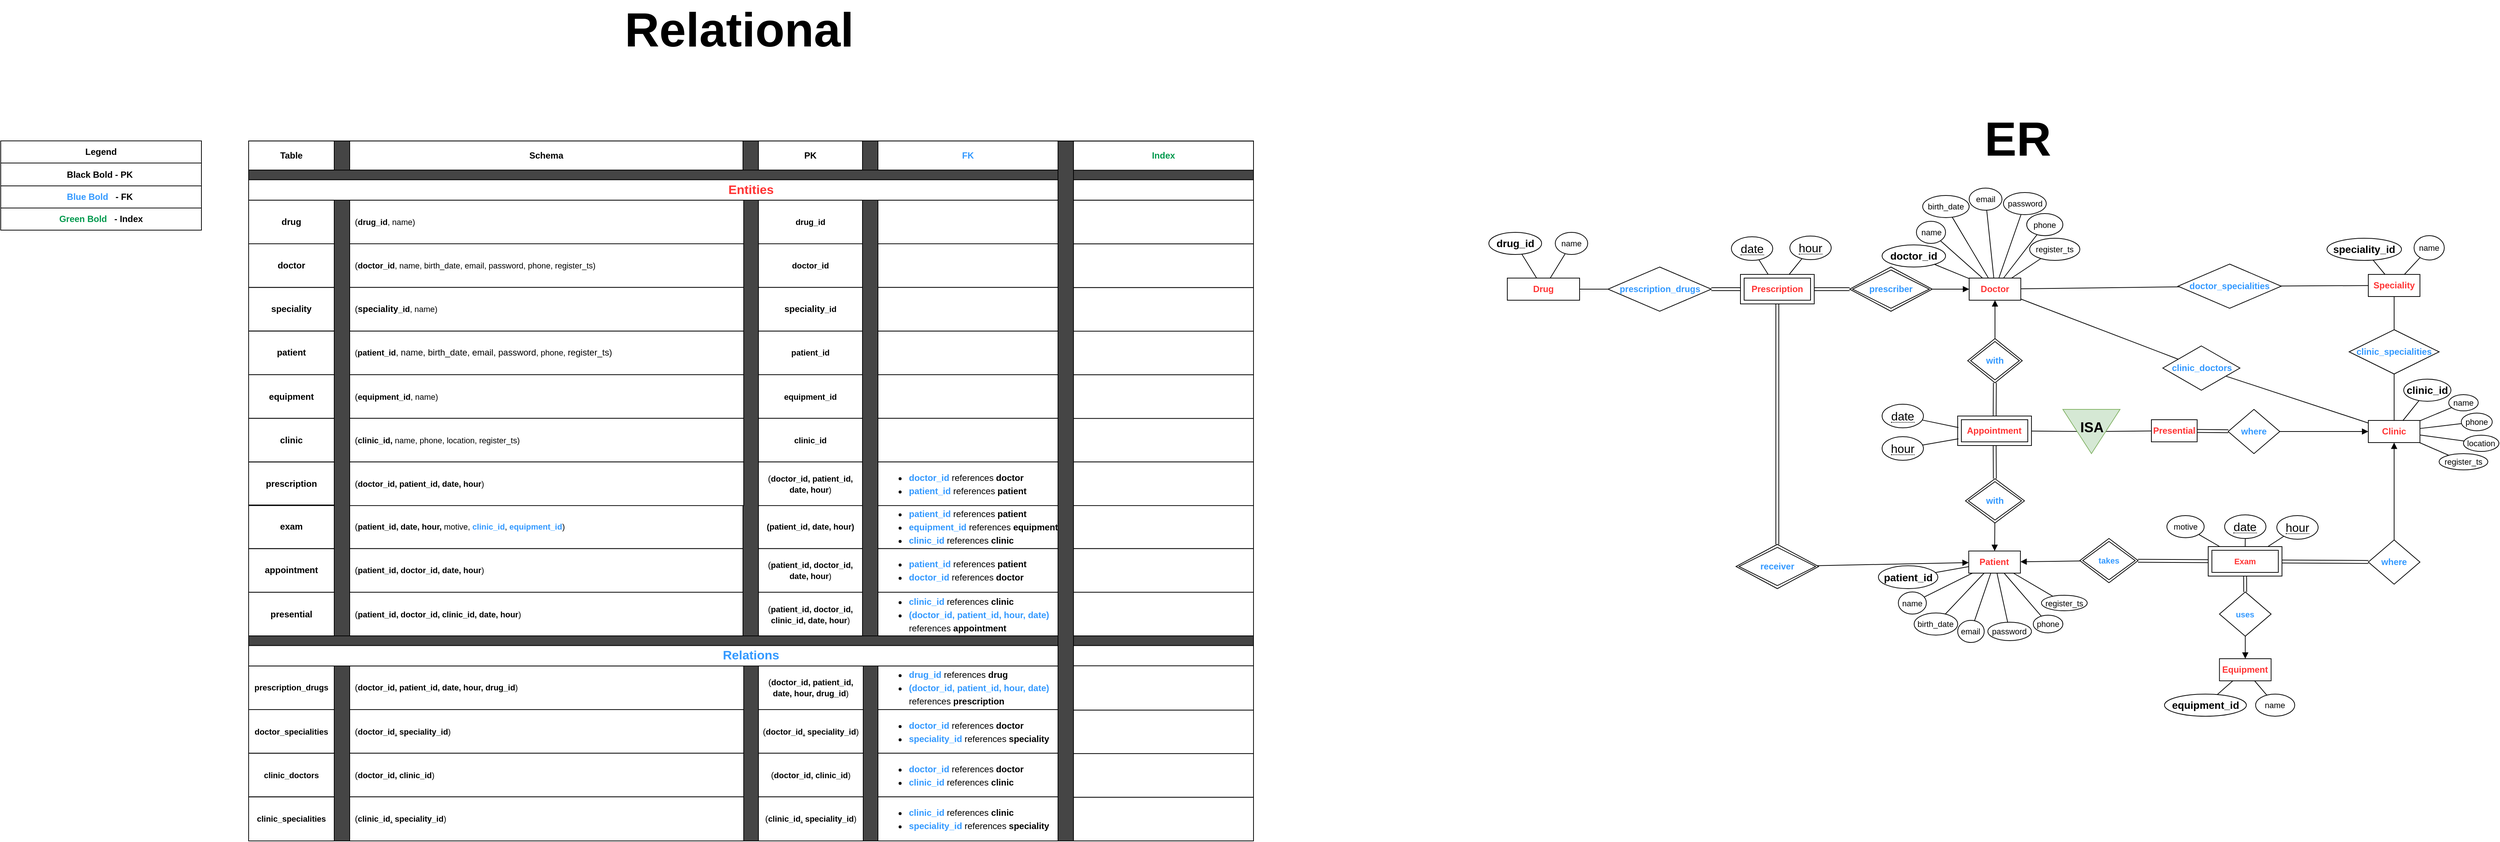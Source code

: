 <mxfile version="24.2.2" type="github">
  <diagram name="Page-1" id="HJv14Mo4Y6LTN4TdP-jg">
    <mxGraphModel dx="6452" dy="1993" grid="0" gridSize="10" guides="1" tooltips="1" connect="1" arrows="1" fold="1" page="0" pageScale="1" pageWidth="827" pageHeight="1169" math="0" shadow="0">
      <root>
        <mxCell id="0" />
        <mxCell id="1" parent="0" />
        <mxCell id="54rXU-yoeSsOBFBmQ2Yl-1" value="&lt;b style=&quot;border-color: var(--border-color); color: rgb(255, 51, 51);&quot;&gt;Patient&lt;/b&gt;" style="whiteSpace=wrap;html=1;align=center;fillColor=none;strokeColor=default;" parent="1" vertex="1">
          <mxGeometry x="-1262.56" y="295" width="70" height="30" as="geometry" />
        </mxCell>
        <mxCell id="54rXU-yoeSsOBFBmQ2Yl-2" style="edgeStyle=none;rounded=0;orthogonalLoop=1;jettySize=auto;html=1;strokeColor=default;align=center;verticalAlign=middle;fontFamily=Helvetica;fontSize=11;fontColor=default;labelBackgroundColor=default;endArrow=none;endFill=0;" parent="1" source="54rXU-yoeSsOBFBmQ2Yl-3" target="54rXU-yoeSsOBFBmQ2Yl-19" edge="1">
          <mxGeometry relative="1" as="geometry" />
        </mxCell>
        <mxCell id="54rXU-yoeSsOBFBmQ2Yl-3" value="&lt;font color=&quot;#000000&quot;&gt;name&lt;br&gt;&lt;/font&gt;" style="ellipse;whiteSpace=wrap;html=1;align=center;rounded=1;labelBackgroundColor=none;fontFamily=Helvetica;fontSize=11;fontColor=default;" parent="1" vertex="1">
          <mxGeometry x="-1333.5" y="-152" width="39.5" height="30" as="geometry" />
        </mxCell>
        <mxCell id="54rXU-yoeSsOBFBmQ2Yl-4" style="edgeStyle=none;rounded=0;orthogonalLoop=1;jettySize=auto;html=1;strokeColor=default;align=center;verticalAlign=middle;fontFamily=Helvetica;fontSize=11;fontColor=default;labelBackgroundColor=default;endArrow=none;endFill=0;" parent="1" source="54rXU-yoeSsOBFBmQ2Yl-5" target="54rXU-yoeSsOBFBmQ2Yl-19" edge="1">
          <mxGeometry relative="1" as="geometry" />
        </mxCell>
        <mxCell id="54rXU-yoeSsOBFBmQ2Yl-5" value="&lt;font style=&quot;font-size: 14px;&quot; color=&quot;#000000&quot;&gt;&lt;b&gt;doctor_id&lt;/b&gt;&lt;/font&gt;" style="ellipse;whiteSpace=wrap;html=1;align=center;rounded=1;labelBackgroundColor=none;fontFamily=Helvetica;fontSize=11;fontColor=default;" parent="1" vertex="1">
          <mxGeometry x="-1380" y="-120" width="86" height="30" as="geometry" />
        </mxCell>
        <mxCell id="54rXU-yoeSsOBFBmQ2Yl-6" style="edgeStyle=none;rounded=0;orthogonalLoop=1;jettySize=auto;html=1;strokeColor=default;align=center;verticalAlign=middle;fontFamily=Helvetica;fontSize=11;fontColor=default;labelBackgroundColor=default;endArrow=none;endFill=0;" parent="1" source="54rXU-yoeSsOBFBmQ2Yl-7" target="54rXU-yoeSsOBFBmQ2Yl-1" edge="1">
          <mxGeometry relative="1" as="geometry" />
        </mxCell>
        <mxCell id="54rXU-yoeSsOBFBmQ2Yl-7" value="&lt;font color=&quot;#000000&quot;&gt;name&lt;br&gt;&lt;/font&gt;" style="ellipse;whiteSpace=wrap;html=1;align=center;rounded=1;labelBackgroundColor=none;fontFamily=Helvetica;fontSize=11;fontColor=default;" parent="1" vertex="1">
          <mxGeometry x="-1358" y="350.5" width="38" height="30" as="geometry" />
        </mxCell>
        <mxCell id="54rXU-yoeSsOBFBmQ2Yl-8" style="edgeStyle=none;rounded=0;orthogonalLoop=1;jettySize=auto;html=1;strokeColor=default;align=center;verticalAlign=middle;fontFamily=Helvetica;fontSize=11;fontColor=default;labelBackgroundColor=default;endArrow=none;endFill=0;" parent="1" source="54rXU-yoeSsOBFBmQ2Yl-9" target="54rXU-yoeSsOBFBmQ2Yl-1" edge="1">
          <mxGeometry relative="1" as="geometry" />
        </mxCell>
        <mxCell id="54rXU-yoeSsOBFBmQ2Yl-9" value="&lt;font color=&quot;#000000&quot;&gt;&lt;b&gt;&lt;font style=&quot;font-size: 14px;&quot;&gt;patient_id&lt;/font&gt;&lt;/b&gt;&lt;br&gt;&lt;/font&gt;" style="ellipse;whiteSpace=wrap;html=1;align=center;rounded=1;labelBackgroundColor=none;fontFamily=Helvetica;fontSize=11;fontColor=default;" parent="1" vertex="1">
          <mxGeometry x="-1385" y="315" width="80.56" height="31" as="geometry" />
        </mxCell>
        <mxCell id="54rXU-yoeSsOBFBmQ2Yl-10" style="edgeStyle=none;rounded=0;orthogonalLoop=1;jettySize=auto;html=1;strokeColor=default;align=center;verticalAlign=middle;fontFamily=Helvetica;fontSize=11;fontColor=default;labelBackgroundColor=default;endArrow=none;endFill=0;shape=link;" parent="1" source="54rXU-yoeSsOBFBmQ2Yl-89" target="54rXU-yoeSsOBFBmQ2Yl-102" edge="1">
          <mxGeometry relative="1" as="geometry">
            <mxPoint x="-1227.472" y="119.0" as="sourcePoint" />
            <mxPoint x="-1227.178" y="67.934" as="targetPoint" />
          </mxGeometry>
        </mxCell>
        <mxCell id="54rXU-yoeSsOBFBmQ2Yl-11" style="edgeStyle=none;rounded=0;orthogonalLoop=1;jettySize=auto;html=1;strokeColor=default;align=center;verticalAlign=middle;fontFamily=Helvetica;fontSize=11;fontColor=default;labelBackgroundColor=default;endArrow=none;endFill=0;" parent="1" target="54rXU-yoeSsOBFBmQ2Yl-90" edge="1">
          <mxGeometry relative="1" as="geometry">
            <mxPoint x="-1276.56" y="127.592" as="sourcePoint" />
            <mxPoint x="-1339.383" y="119.334" as="targetPoint" />
          </mxGeometry>
        </mxCell>
        <mxCell id="54rXU-yoeSsOBFBmQ2Yl-12" style="edgeStyle=none;rounded=0;orthogonalLoop=1;jettySize=auto;html=1;strokeColor=default;align=center;verticalAlign=middle;fontFamily=Helvetica;fontSize=11;fontColor=default;labelBackgroundColor=default;endArrow=none;endFill=0;" parent="1" target="54rXU-yoeSsOBFBmQ2Yl-91" edge="1">
          <mxGeometry relative="1" as="geometry">
            <mxPoint x="-1276.56" y="142.866" as="sourcePoint" />
            <mxPoint x="-1341.156" y="154.566" as="targetPoint" />
          </mxGeometry>
        </mxCell>
        <mxCell id="54rXU-yoeSsOBFBmQ2Yl-13" style="edgeStyle=none;rounded=0;orthogonalLoop=1;jettySize=auto;html=1;strokeColor=default;align=center;verticalAlign=middle;fontFamily=Helvetica;fontSize=11;fontColor=default;labelBackgroundColor=default;endArrow=none;endFill=0;" parent="1" source="54rXU-yoeSsOBFBmQ2Yl-19" target="54rXU-yoeSsOBFBmQ2Yl-33" edge="1">
          <mxGeometry relative="1" as="geometry">
            <mxPoint x="-706" y="-53" as="targetPoint" />
          </mxGeometry>
        </mxCell>
        <mxCell id="54rXU-yoeSsOBFBmQ2Yl-14" style="edgeStyle=none;rounded=0;orthogonalLoop=1;jettySize=auto;html=1;strokeColor=default;align=center;verticalAlign=middle;fontFamily=Helvetica;fontSize=11;fontColor=default;labelBackgroundColor=default;endArrow=none;endFill=0;" parent="1" source="54rXU-yoeSsOBFBmQ2Yl-19" target="54rXU-yoeSsOBFBmQ2Yl-45" edge="1">
          <mxGeometry relative="1" as="geometry" />
        </mxCell>
        <mxCell id="54rXU-yoeSsOBFBmQ2Yl-15" style="edgeStyle=none;rounded=0;orthogonalLoop=1;jettySize=auto;html=1;strokeColor=default;align=center;verticalAlign=middle;fontFamily=Helvetica;fontSize=11;fontColor=default;labelBackgroundColor=default;endArrow=none;endFill=0;" parent="1" source="54rXU-yoeSsOBFBmQ2Yl-19" target="54rXU-yoeSsOBFBmQ2Yl-94" edge="1">
          <mxGeometry relative="1" as="geometry" />
        </mxCell>
        <mxCell id="54rXU-yoeSsOBFBmQ2Yl-16" style="edgeStyle=none;rounded=0;orthogonalLoop=1;jettySize=auto;html=1;strokeColor=default;align=center;verticalAlign=middle;fontFamily=Helvetica;fontSize=11;fontColor=default;labelBackgroundColor=default;endArrow=none;endFill=0;" parent="1" source="54rXU-yoeSsOBFBmQ2Yl-19" target="54rXU-yoeSsOBFBmQ2Yl-95" edge="1">
          <mxGeometry relative="1" as="geometry" />
        </mxCell>
        <mxCell id="54rXU-yoeSsOBFBmQ2Yl-17" style="edgeStyle=none;rounded=0;orthogonalLoop=1;jettySize=auto;html=1;strokeColor=default;align=center;verticalAlign=middle;fontFamily=Helvetica;fontSize=11;fontColor=default;labelBackgroundColor=default;endArrow=none;endFill=0;" parent="1" source="54rXU-yoeSsOBFBmQ2Yl-19" target="54rXU-yoeSsOBFBmQ2Yl-98" edge="1">
          <mxGeometry relative="1" as="geometry" />
        </mxCell>
        <mxCell id="54rXU-yoeSsOBFBmQ2Yl-18" style="edgeStyle=none;rounded=0;orthogonalLoop=1;jettySize=auto;html=1;strokeColor=default;align=center;verticalAlign=middle;fontFamily=Helvetica;fontSize=11;fontColor=default;labelBackgroundColor=default;endArrow=none;endFill=0;" parent="1" source="54rXU-yoeSsOBFBmQ2Yl-19" target="54rXU-yoeSsOBFBmQ2Yl-106" edge="1">
          <mxGeometry relative="1" as="geometry" />
        </mxCell>
        <mxCell id="hdFTSUxx7yEJvWJV6cwV-5" style="rounded=0;orthogonalLoop=1;jettySize=auto;html=1;endArrow=none;endFill=0;" edge="1" parent="1" source="54rXU-yoeSsOBFBmQ2Yl-19" target="hdFTSUxx7yEJvWJV6cwV-3">
          <mxGeometry relative="1" as="geometry" />
        </mxCell>
        <mxCell id="54rXU-yoeSsOBFBmQ2Yl-19" value="&lt;b style=&quot;border-color: var(--border-color); color: rgb(255, 51, 51);&quot;&gt;Doctor&lt;/b&gt;" style="whiteSpace=wrap;html=1;align=center;fillColor=none;strokeColor=default;" parent="1" vertex="1">
          <mxGeometry x="-1262" y="-75" width="70" height="30" as="geometry" />
        </mxCell>
        <mxCell id="54rXU-yoeSsOBFBmQ2Yl-20" style="edgeStyle=none;rounded=0;orthogonalLoop=1;jettySize=auto;html=1;strokeColor=default;align=center;verticalAlign=middle;fontFamily=Helvetica;fontSize=11;fontColor=default;labelBackgroundColor=default;endArrow=none;endFill=0;" parent="1" source="54rXU-yoeSsOBFBmQ2Yl-21" target="54rXU-yoeSsOBFBmQ2Yl-41" edge="1">
          <mxGeometry relative="1" as="geometry" />
        </mxCell>
        <mxCell id="54rXU-yoeSsOBFBmQ2Yl-21" value="&lt;font color=&quot;#ff3333&quot;&gt;&lt;b&gt;Speciality&lt;/b&gt;&lt;/font&gt;" style="whiteSpace=wrap;html=1;align=center;fillColor=none;strokeColor=default;" parent="1" vertex="1">
          <mxGeometry x="-721" y="-80" width="70" height="30" as="geometry" />
        </mxCell>
        <mxCell id="54rXU-yoeSsOBFBmQ2Yl-22" style="edgeStyle=none;rounded=0;orthogonalLoop=1;jettySize=auto;html=1;strokeColor=default;align=center;verticalAlign=middle;fontFamily=Helvetica;fontSize=11;fontColor=default;labelBackgroundColor=default;endArrow=none;endFill=0;" parent="1" source="54rXU-yoeSsOBFBmQ2Yl-23" target="54rXU-yoeSsOBFBmQ2Yl-21" edge="1">
          <mxGeometry relative="1" as="geometry" />
        </mxCell>
        <mxCell id="54rXU-yoeSsOBFBmQ2Yl-23" value="&lt;font color=&quot;#000000&quot;&gt;name&lt;br&gt;&lt;/font&gt;" style="ellipse;whiteSpace=wrap;html=1;align=center;rounded=1;labelBackgroundColor=none;fontFamily=Helvetica;fontSize=11;fontColor=default;" parent="1" vertex="1">
          <mxGeometry x="-659" y="-132.5" width="41" height="33" as="geometry" />
        </mxCell>
        <mxCell id="54rXU-yoeSsOBFBmQ2Yl-24" style="edgeStyle=none;rounded=0;orthogonalLoop=1;jettySize=auto;html=1;strokeColor=default;align=center;verticalAlign=middle;fontFamily=Helvetica;fontSize=11;fontColor=default;labelBackgroundColor=default;endArrow=none;endFill=0;" parent="1" source="54rXU-yoeSsOBFBmQ2Yl-25" target="54rXU-yoeSsOBFBmQ2Yl-21" edge="1">
          <mxGeometry relative="1" as="geometry" />
        </mxCell>
        <mxCell id="54rXU-yoeSsOBFBmQ2Yl-25" value="&lt;font color=&quot;#000000&quot;&gt;&lt;b&gt;&lt;font style=&quot;font-size: 14px;&quot;&gt;speciality_id&lt;/font&gt;&lt;/b&gt;&lt;br&gt;&lt;/font&gt;" style="ellipse;whiteSpace=wrap;html=1;align=center;rounded=1;labelBackgroundColor=none;fontFamily=Helvetica;fontSize=11;fontColor=default;" parent="1" vertex="1">
          <mxGeometry x="-777" y="-129" width="101" height="30" as="geometry" />
        </mxCell>
        <mxCell id="54rXU-yoeSsOBFBmQ2Yl-30" style="edgeStyle=none;rounded=0;orthogonalLoop=1;jettySize=auto;html=1;strokeColor=default;align=center;verticalAlign=middle;fontFamily=Helvetica;fontSize=11;fontColor=default;labelBackgroundColor=default;endArrow=none;endFill=0;" parent="1" source="54rXU-yoeSsOBFBmQ2Yl-31" target="54rXU-yoeSsOBFBmQ2Yl-1" edge="1">
          <mxGeometry relative="1" as="geometry" />
        </mxCell>
        <mxCell id="54rXU-yoeSsOBFBmQ2Yl-31" value="&lt;font color=&quot;#000000&quot;&gt;email&lt;br&gt;&lt;/font&gt;" style="ellipse;whiteSpace=wrap;html=1;align=center;rounded=1;labelBackgroundColor=none;fontFamily=Helvetica;fontSize=11;fontColor=default;" parent="1" vertex="1">
          <mxGeometry x="-1277.56" y="389" width="36" height="30" as="geometry" />
        </mxCell>
        <mxCell id="54rXU-yoeSsOBFBmQ2Yl-32" style="edgeStyle=none;rounded=0;orthogonalLoop=1;jettySize=auto;html=1;strokeColor=default;align=center;verticalAlign=middle;fontFamily=Helvetica;fontSize=11;fontColor=default;labelBackgroundColor=default;endArrow=none;endFill=0;" parent="1" source="54rXU-yoeSsOBFBmQ2Yl-33" target="54rXU-yoeSsOBFBmQ2Yl-21" edge="1">
          <mxGeometry relative="1" as="geometry" />
        </mxCell>
        <mxCell id="54rXU-yoeSsOBFBmQ2Yl-33" value="&lt;b&gt;&lt;font color=&quot;#3399ff&quot;&gt;doctor_specialities&lt;/font&gt;&lt;/b&gt;" style="shape=rhombus;perimeter=rhombusPerimeter;whiteSpace=wrap;html=1;align=center;fillColor=none;strokeColor=default;" parent="1" vertex="1">
          <mxGeometry x="-979" y="-94" width="140" height="60" as="geometry" />
        </mxCell>
        <mxCell id="54rXU-yoeSsOBFBmQ2Yl-34" style="edgeStyle=none;rounded=0;orthogonalLoop=1;jettySize=auto;html=1;strokeColor=default;align=center;verticalAlign=middle;fontFamily=Helvetica;fontSize=11;fontColor=default;labelBackgroundColor=default;endArrow=none;endFill=0;" parent="1" source="54rXU-yoeSsOBFBmQ2Yl-35" target="54rXU-yoeSsOBFBmQ2Yl-47" edge="1">
          <mxGeometry relative="1" as="geometry" />
        </mxCell>
        <mxCell id="54rXU-yoeSsOBFBmQ2Yl-35" value="&lt;font color=&quot;#000000&quot;&gt;&lt;b&gt;&lt;font style=&quot;font-size: 14px;&quot;&gt;equipment_id&lt;/font&gt;&lt;/b&gt;&lt;br&gt;&lt;/font&gt;" style="ellipse;whiteSpace=wrap;html=1;align=center;rounded=1;labelBackgroundColor=none;fontFamily=Helvetica;fontSize=11;fontColor=default;" parent="1" vertex="1">
          <mxGeometry x="-997.25" y="489.01" width="111" height="30" as="geometry" />
        </mxCell>
        <mxCell id="54rXU-yoeSsOBFBmQ2Yl-36" style="edgeStyle=none;rounded=0;orthogonalLoop=1;jettySize=auto;html=1;strokeColor=default;align=center;verticalAlign=middle;fontFamily=Helvetica;fontSize=11;fontColor=default;labelBackgroundColor=default;endArrow=none;endFill=0;" parent="1" source="54rXU-yoeSsOBFBmQ2Yl-40" target="54rXU-yoeSsOBFBmQ2Yl-41" edge="1">
          <mxGeometry relative="1" as="geometry" />
        </mxCell>
        <mxCell id="54rXU-yoeSsOBFBmQ2Yl-37" style="edgeStyle=none;rounded=0;orthogonalLoop=1;jettySize=auto;html=1;strokeColor=default;align=center;verticalAlign=middle;fontFamily=Helvetica;fontSize=11;fontColor=default;labelBackgroundColor=default;endArrow=none;endFill=0;" parent="1" source="54rXU-yoeSsOBFBmQ2Yl-40" target="54rXU-yoeSsOBFBmQ2Yl-66" edge="1">
          <mxGeometry relative="1" as="geometry" />
        </mxCell>
        <mxCell id="54rXU-yoeSsOBFBmQ2Yl-38" style="edgeStyle=none;rounded=0;orthogonalLoop=1;jettySize=auto;html=1;strokeColor=default;align=center;verticalAlign=middle;fontFamily=Helvetica;fontSize=11;fontColor=default;labelBackgroundColor=default;endArrow=none;endFill=0;" parent="1" source="54rXU-yoeSsOBFBmQ2Yl-40" target="54rXU-yoeSsOBFBmQ2Yl-65" edge="1">
          <mxGeometry relative="1" as="geometry" />
        </mxCell>
        <mxCell id="54rXU-yoeSsOBFBmQ2Yl-39" style="edgeStyle=none;rounded=0;orthogonalLoop=1;jettySize=auto;html=1;strokeColor=default;align=center;verticalAlign=middle;fontFamily=Helvetica;fontSize=11;fontColor=default;labelBackgroundColor=default;endArrow=none;endFill=0;" parent="1" source="54rXU-yoeSsOBFBmQ2Yl-40" target="54rXU-yoeSsOBFBmQ2Yl-67" edge="1">
          <mxGeometry relative="1" as="geometry" />
        </mxCell>
        <mxCell id="54rXU-yoeSsOBFBmQ2Yl-40" value="&lt;b style=&quot;border-color: var(--border-color); color: rgb(255, 51, 51);&quot;&gt;Clinic&lt;/b&gt;" style="whiteSpace=wrap;html=1;align=center;fillColor=none;strokeColor=default;" parent="1" vertex="1">
          <mxGeometry x="-721" y="118" width="70" height="30" as="geometry" />
        </mxCell>
        <mxCell id="54rXU-yoeSsOBFBmQ2Yl-41" value="&lt;b&gt;&lt;font color=&quot;#3399ff&quot;&gt;clinic_specialities&lt;/font&gt;&lt;/b&gt;" style="shape=rhombus;perimeter=rhombusPerimeter;whiteSpace=wrap;html=1;align=center;fillColor=none;strokeColor=default;" parent="1" vertex="1">
          <mxGeometry x="-747" y="-4.99" width="122" height="60" as="geometry" />
        </mxCell>
        <mxCell id="54rXU-yoeSsOBFBmQ2Yl-42" style="edgeStyle=none;rounded=0;orthogonalLoop=1;jettySize=auto;html=1;strokeColor=default;align=center;verticalAlign=middle;fontFamily=Helvetica;fontSize=11;fontColor=default;labelBackgroundColor=default;endArrow=none;endFill=0;" parent="1" source="54rXU-yoeSsOBFBmQ2Yl-43" target="54rXU-yoeSsOBFBmQ2Yl-1" edge="1">
          <mxGeometry relative="1" as="geometry" />
        </mxCell>
        <mxCell id="54rXU-yoeSsOBFBmQ2Yl-43" value="&lt;font color=&quot;#000000&quot;&gt;register_ts&lt;br&gt;&lt;/font&gt;" style="ellipse;whiteSpace=wrap;html=1;align=center;rounded=1;labelBackgroundColor=none;fontFamily=Helvetica;fontSize=11;fontColor=default;" parent="1" vertex="1">
          <mxGeometry x="-1164" y="355" width="62" height="21" as="geometry" />
        </mxCell>
        <mxCell id="54rXU-yoeSsOBFBmQ2Yl-44" style="edgeStyle=none;rounded=0;orthogonalLoop=1;jettySize=auto;html=1;strokeColor=default;align=center;verticalAlign=middle;fontFamily=Helvetica;fontSize=11;fontColor=default;labelBackgroundColor=default;endArrow=none;endFill=0;" parent="1" source="54rXU-yoeSsOBFBmQ2Yl-45" target="54rXU-yoeSsOBFBmQ2Yl-40" edge="1">
          <mxGeometry relative="1" as="geometry" />
        </mxCell>
        <mxCell id="54rXU-yoeSsOBFBmQ2Yl-45" value="&lt;b&gt;&lt;font color=&quot;#3399ff&quot;&gt;clinic_doctors&lt;/font&gt;&lt;/b&gt;" style="shape=rhombus;perimeter=rhombusPerimeter;whiteSpace=wrap;html=1;align=center;fillColor=none;strokeColor=default;" parent="1" vertex="1">
          <mxGeometry x="-999.5" y="17" width="104.5" height="60" as="geometry" />
        </mxCell>
        <mxCell id="54rXU-yoeSsOBFBmQ2Yl-46" style="edgeStyle=none;rounded=0;orthogonalLoop=1;jettySize=auto;html=1;strokeColor=default;align=center;verticalAlign=middle;fontFamily=Helvetica;fontSize=11;fontColor=default;labelBackgroundColor=default;endArrow=none;endFill=0;startArrow=block;startFill=1;" parent="1" source="54rXU-yoeSsOBFBmQ2Yl-47" target="54rXU-yoeSsOBFBmQ2Yl-62" edge="1">
          <mxGeometry relative="1" as="geometry">
            <mxPoint x="-574.31" y="357.5" as="targetPoint" />
          </mxGeometry>
        </mxCell>
        <mxCell id="54rXU-yoeSsOBFBmQ2Yl-47" value="&lt;b style=&quot;border-color: var(--border-color); color: rgb(255, 51, 51);&quot;&gt;Equipment&lt;/b&gt;" style="whiteSpace=wrap;html=1;align=center;fillColor=none;strokeColor=default;" parent="1" vertex="1">
          <mxGeometry x="-922.75" y="441" width="70" height="30" as="geometry" />
        </mxCell>
        <mxCell id="54rXU-yoeSsOBFBmQ2Yl-48" style="edgeStyle=none;rounded=0;orthogonalLoop=1;jettySize=auto;html=1;strokeColor=default;align=center;verticalAlign=middle;fontFamily=Helvetica;fontSize=11;fontColor=default;labelBackgroundColor=default;endArrow=none;endFill=0;" parent="1" source="54rXU-yoeSsOBFBmQ2Yl-49" target="54rXU-yoeSsOBFBmQ2Yl-47" edge="1">
          <mxGeometry relative="1" as="geometry" />
        </mxCell>
        <mxCell id="54rXU-yoeSsOBFBmQ2Yl-49" value="&lt;font color=&quot;#000000&quot;&gt;name&lt;br&gt;&lt;/font&gt;" style="ellipse;whiteSpace=wrap;html=1;align=center;rounded=1;labelBackgroundColor=none;fontFamily=Helvetica;fontSize=11;fontColor=default;" parent="1" vertex="1">
          <mxGeometry x="-873.75" y="489.01" width="53" height="30" as="geometry" />
        </mxCell>
        <mxCell id="54rXU-yoeSsOBFBmQ2Yl-50" style="edgeStyle=none;rounded=0;orthogonalLoop=1;jettySize=auto;html=1;strokeColor=default;align=center;verticalAlign=middle;fontFamily=Helvetica;fontSize=11;fontColor=default;labelBackgroundColor=default;endArrow=block;endFill=1;" parent="1" source="54rXU-yoeSsOBFBmQ2Yl-57" target="54rXU-yoeSsOBFBmQ2Yl-1" edge="1">
          <mxGeometry relative="1" as="geometry">
            <mxPoint x="-975.3" y="536.88" as="sourcePoint" />
          </mxGeometry>
        </mxCell>
        <mxCell id="54rXU-yoeSsOBFBmQ2Yl-51" style="edgeStyle=none;rounded=0;orthogonalLoop=1;jettySize=auto;html=1;strokeColor=default;align=center;verticalAlign=middle;fontFamily=Helvetica;fontSize=11;fontColor=default;labelBackgroundColor=default;endArrow=none;endFill=0;shape=link;" parent="1" source="54rXU-yoeSsOBFBmQ2Yl-53" target="54rXU-yoeSsOBFBmQ2Yl-62" edge="1">
          <mxGeometry relative="1" as="geometry">
            <mxPoint x="-1026.23" y="250.8" as="targetPoint" />
          </mxGeometry>
        </mxCell>
        <mxCell id="54rXU-yoeSsOBFBmQ2Yl-52" style="edgeStyle=none;rounded=0;orthogonalLoop=1;jettySize=auto;html=1;strokeColor=default;align=center;verticalAlign=middle;fontFamily=Helvetica;fontSize=11;fontColor=default;labelBackgroundColor=default;endArrow=none;endFill=0;shape=link;" parent="1" source="54rXU-yoeSsOBFBmQ2Yl-53" target="54rXU-yoeSsOBFBmQ2Yl-64" edge="1">
          <mxGeometry relative="1" as="geometry" />
        </mxCell>
        <mxCell id="54rXU-yoeSsOBFBmQ2Yl-53" value="&lt;font color=&quot;#ff3333&quot;&gt;&lt;b&gt;Exam&lt;/b&gt;&lt;/font&gt;" style="shape=ext;margin=3;double=1;whiteSpace=wrap;html=1;align=center;fontFamily=Helvetica;fontSize=11;labelBackgroundColor=default;fillColor=none;strokeColor=default;" parent="1" vertex="1">
          <mxGeometry x="-938" y="289" width="100" height="40" as="geometry" />
        </mxCell>
        <mxCell id="54rXU-yoeSsOBFBmQ2Yl-54" style="edgeStyle=none;rounded=0;orthogonalLoop=1;jettySize=auto;html=1;strokeColor=default;align=center;verticalAlign=middle;fontFamily=Helvetica;fontSize=11;fontColor=default;labelBackgroundColor=default;endArrow=none;endFill=0;" parent="1" source="54rXU-yoeSsOBFBmQ2Yl-55" target="54rXU-yoeSsOBFBmQ2Yl-53" edge="1">
          <mxGeometry relative="1" as="geometry" />
        </mxCell>
        <mxCell id="54rXU-yoeSsOBFBmQ2Yl-55" value="&lt;span style=&quot;border-bottom: 1px dotted&quot;&gt;&lt;font style=&quot;font-size: 16px;&quot;&gt;date&lt;/font&gt;&lt;/span&gt;" style="ellipse;whiteSpace=wrap;html=1;align=center;fontFamily=Helvetica;fontSize=11;fontColor=default;labelBackgroundColor=default;" parent="1" vertex="1">
          <mxGeometry x="-915.75" y="246" width="56" height="32" as="geometry" />
        </mxCell>
        <mxCell id="54rXU-yoeSsOBFBmQ2Yl-56" style="edgeStyle=none;rounded=0;orthogonalLoop=1;jettySize=auto;html=1;strokeColor=default;align=center;verticalAlign=middle;fontFamily=Helvetica;fontSize=11;fontColor=default;labelBackgroundColor=default;endArrow=none;endFill=0;shape=link;" parent="1" source="54rXU-yoeSsOBFBmQ2Yl-57" target="54rXU-yoeSsOBFBmQ2Yl-53" edge="1">
          <mxGeometry relative="1" as="geometry" />
        </mxCell>
        <mxCell id="54rXU-yoeSsOBFBmQ2Yl-57" value="&lt;b style=&quot;border-color: var(--border-color); color: rgb(0, 0, 0);&quot;&gt;&lt;font style=&quot;border-color: var(--border-color);&quot; color=&quot;#3399ff&quot;&gt;takes&lt;/font&gt;&lt;/b&gt;" style="shape=rhombus;double=1;perimeter=rhombusPerimeter;whiteSpace=wrap;html=1;align=center;fontColor=#FF3333;fontFamily=Helvetica;fontSize=11;labelBackgroundColor=default;" parent="1" vertex="1">
          <mxGeometry x="-1112" y="278" width="79" height="60" as="geometry" />
        </mxCell>
        <mxCell id="54rXU-yoeSsOBFBmQ2Yl-58" value="&lt;font color=&quot;#000000&quot;&gt;motive&lt;br&gt;&lt;/font&gt;" style="ellipse;whiteSpace=wrap;html=1;align=center;rounded=1;labelBackgroundColor=none;fontFamily=Helvetica;fontSize=11;fontColor=default;" parent="1" vertex="1">
          <mxGeometry x="-994" y="247" width="50.5" height="30" as="geometry" />
        </mxCell>
        <mxCell id="54rXU-yoeSsOBFBmQ2Yl-59" style="edgeStyle=none;rounded=0;orthogonalLoop=1;jettySize=auto;html=1;strokeColor=default;align=center;verticalAlign=middle;fontFamily=Helvetica;fontSize=11;fontColor=default;labelBackgroundColor=default;endArrow=none;endFill=0;" parent="1" source="54rXU-yoeSsOBFBmQ2Yl-58" target="54rXU-yoeSsOBFBmQ2Yl-53" edge="1">
          <mxGeometry relative="1" as="geometry">
            <mxPoint x="-970.44" y="328.62" as="targetPoint" />
          </mxGeometry>
        </mxCell>
        <mxCell id="54rXU-yoeSsOBFBmQ2Yl-60" style="edgeStyle=none;rounded=0;orthogonalLoop=1;jettySize=auto;html=1;strokeColor=default;align=center;verticalAlign=middle;fontFamily=Helvetica;fontSize=11;fontColor=default;labelBackgroundColor=default;endArrow=none;endFill=0;" parent="1" source="54rXU-yoeSsOBFBmQ2Yl-61" target="54rXU-yoeSsOBFBmQ2Yl-53" edge="1">
          <mxGeometry relative="1" as="geometry" />
        </mxCell>
        <mxCell id="54rXU-yoeSsOBFBmQ2Yl-61" value="&lt;span style=&quot;border-bottom: 1px dotted&quot;&gt;&lt;font style=&quot;font-size: 16px;&quot;&gt;hour&lt;/font&gt;&lt;/span&gt;" style="ellipse;whiteSpace=wrap;html=1;align=center;fontFamily=Helvetica;fontSize=11;fontColor=default;labelBackgroundColor=default;" parent="1" vertex="1">
          <mxGeometry x="-845" y="247" width="56" height="32" as="geometry" />
        </mxCell>
        <mxCell id="54rXU-yoeSsOBFBmQ2Yl-62" value="&lt;b&gt;&lt;font color=&quot;#3399ff&quot;&gt;uses&lt;/font&gt;&lt;/b&gt;" style="shape=rhombus;perimeter=rhombusPerimeter;whiteSpace=wrap;html=1;align=center;fontFamily=Helvetica;fontSize=11;fontColor=default;labelBackgroundColor=default;" parent="1" vertex="1">
          <mxGeometry x="-922.75" y="350.5" width="70" height="60" as="geometry" />
        </mxCell>
        <mxCell id="54rXU-yoeSsOBFBmQ2Yl-63" style="edgeStyle=none;rounded=0;orthogonalLoop=1;jettySize=auto;html=1;strokeColor=default;align=center;verticalAlign=middle;fontFamily=Helvetica;fontSize=11;fontColor=default;labelBackgroundColor=default;endArrow=block;endFill=1;" parent="1" source="54rXU-yoeSsOBFBmQ2Yl-64" target="54rXU-yoeSsOBFBmQ2Yl-40" edge="1">
          <mxGeometry relative="1" as="geometry">
            <mxPoint x="-754" y="221" as="targetPoint" />
          </mxGeometry>
        </mxCell>
        <mxCell id="54rXU-yoeSsOBFBmQ2Yl-64" value="&lt;b style=&quot;font-size: 12px;&quot;&gt;&lt;font color=&quot;#3399ff&quot;&gt;where&lt;/font&gt;&lt;/b&gt;" style="shape=rhombus;perimeter=rhombusPerimeter;whiteSpace=wrap;html=1;align=center;fontFamily=Helvetica;fontSize=11;fontColor=default;labelBackgroundColor=default;" parent="1" vertex="1">
          <mxGeometry x="-721" y="280" width="70" height="60" as="geometry" />
        </mxCell>
        <mxCell id="54rXU-yoeSsOBFBmQ2Yl-65" value="&lt;font color=&quot;#000000&quot;&gt;name&lt;br&gt;&lt;/font&gt;" style="ellipse;whiteSpace=wrap;html=1;align=center;rounded=1;labelBackgroundColor=none;fontFamily=Helvetica;fontSize=11;fontColor=default;" parent="1" vertex="1">
          <mxGeometry x="-612" y="83" width="40" height="22.02" as="geometry" />
        </mxCell>
        <mxCell id="54rXU-yoeSsOBFBmQ2Yl-66" value="&lt;font color=&quot;#000000&quot;&gt;&lt;b&gt;&lt;font style=&quot;font-size: 14px;&quot;&gt;clinic_id&lt;/font&gt;&lt;/b&gt;&lt;br&gt;&lt;/font&gt;" style="ellipse;whiteSpace=wrap;html=1;align=center;rounded=1;labelBackgroundColor=none;fontFamily=Helvetica;fontSize=11;fontColor=default;" parent="1" vertex="1">
          <mxGeometry x="-673" y="62.0" width="64" height="30" as="geometry" />
        </mxCell>
        <mxCell id="54rXU-yoeSsOBFBmQ2Yl-67" value="&lt;font color=&quot;#000000&quot;&gt;location&lt;br&gt;&lt;/font&gt;" style="ellipse;whiteSpace=wrap;html=1;align=center;rounded=1;labelBackgroundColor=none;fontFamily=Helvetica;fontSize=11;fontColor=default;" parent="1" vertex="1">
          <mxGeometry x="-592" y="138" width="48" height="22" as="geometry" />
        </mxCell>
        <mxCell id="54rXU-yoeSsOBFBmQ2Yl-68" style="edgeStyle=none;rounded=0;orthogonalLoop=1;jettySize=auto;html=1;strokeColor=default;align=center;verticalAlign=middle;fontFamily=Helvetica;fontSize=11;fontColor=default;labelBackgroundColor=default;endArrow=block;endFill=1;" parent="1" source="54rXU-yoeSsOBFBmQ2Yl-102" target="54rXU-yoeSsOBFBmQ2Yl-19" edge="1">
          <mxGeometry relative="1" as="geometry">
            <mxPoint x="-1227.0" y="8" as="sourcePoint" />
          </mxGeometry>
        </mxCell>
        <mxCell id="54rXU-yoeSsOBFBmQ2Yl-69" style="edgeStyle=none;rounded=0;orthogonalLoop=1;jettySize=auto;html=1;strokeColor=default;align=center;verticalAlign=middle;fontFamily=Helvetica;fontSize=11;fontColor=default;labelBackgroundColor=default;endArrow=none;endFill=0;shape=link;" parent="1" source="54rXU-yoeSsOBFBmQ2Yl-103" target="54rXU-yoeSsOBFBmQ2Yl-89" edge="1">
          <mxGeometry relative="1" as="geometry">
            <mxPoint x="-1227.56" y="197" as="sourcePoint" />
            <mxPoint x="-1227.56" y="149" as="targetPoint" />
          </mxGeometry>
        </mxCell>
        <mxCell id="54rXU-yoeSsOBFBmQ2Yl-70" style="edgeStyle=none;rounded=0;orthogonalLoop=1;jettySize=auto;html=1;strokeColor=default;align=center;verticalAlign=middle;fontFamily=Helvetica;fontSize=11;fontColor=default;labelBackgroundColor=default;endArrow=block;endFill=1;" parent="1" source="54rXU-yoeSsOBFBmQ2Yl-103" target="54rXU-yoeSsOBFBmQ2Yl-1" edge="1">
          <mxGeometry relative="1" as="geometry">
            <mxPoint x="-1227.56" y="257.0" as="sourcePoint" />
          </mxGeometry>
        </mxCell>
        <mxCell id="54rXU-yoeSsOBFBmQ2Yl-71" style="edgeStyle=none;rounded=0;orthogonalLoop=1;jettySize=auto;html=1;strokeColor=default;align=center;verticalAlign=middle;fontFamily=Helvetica;fontSize=11;fontColor=default;labelBackgroundColor=default;endArrow=none;endFill=0;shape=link;" parent="1" source="54rXU-yoeSsOBFBmQ2Yl-83" target="54rXU-yoeSsOBFBmQ2Yl-80" edge="1">
          <mxGeometry relative="1" as="geometry">
            <mxPoint x="-1701" y="96" as="sourcePoint" />
          </mxGeometry>
        </mxCell>
        <mxCell id="54rXU-yoeSsOBFBmQ2Yl-72" style="edgeStyle=none;rounded=0;orthogonalLoop=1;jettySize=auto;html=1;strokeColor=default;align=center;verticalAlign=middle;fontFamily=Helvetica;fontSize=11;fontColor=default;labelBackgroundColor=default;endArrow=none;endFill=0;shape=link;" parent="1" source="54rXU-yoeSsOBFBmQ2Yl-83" target="54rXU-yoeSsOBFBmQ2Yl-92" edge="1">
          <mxGeometry relative="1" as="geometry">
            <mxPoint x="-1669.5" y="96" as="sourcePoint" />
            <mxPoint x="-1565.738" y="46.97" as="targetPoint" />
          </mxGeometry>
        </mxCell>
        <mxCell id="54rXU-yoeSsOBFBmQ2Yl-73" style="edgeStyle=none;rounded=0;orthogonalLoop=1;jettySize=auto;html=1;strokeColor=default;align=center;verticalAlign=middle;fontFamily=Helvetica;fontSize=11;fontColor=default;labelBackgroundColor=default;endArrow=none;endFill=0;shape=link;" parent="1" source="54rXU-yoeSsOBFBmQ2Yl-83" target="54rXU-yoeSsOBFBmQ2Yl-93" edge="1">
          <mxGeometry relative="1" as="geometry">
            <mxPoint x="-1701" y="126" as="sourcePoint" />
            <mxPoint x="-1700.203" y="230.295" as="targetPoint" />
          </mxGeometry>
        </mxCell>
        <mxCell id="54rXU-yoeSsOBFBmQ2Yl-74" style="edgeStyle=none;rounded=0;orthogonalLoop=1;jettySize=auto;html=1;strokeColor=default;align=center;verticalAlign=middle;fontFamily=Helvetica;fontSize=11;fontColor=default;labelBackgroundColor=default;endArrow=none;endFill=0;" parent="1" source="54rXU-yoeSsOBFBmQ2Yl-76" target="54rXU-yoeSsOBFBmQ2Yl-77" edge="1">
          <mxGeometry relative="1" as="geometry" />
        </mxCell>
        <mxCell id="54rXU-yoeSsOBFBmQ2Yl-75" style="edgeStyle=none;rounded=0;orthogonalLoop=1;jettySize=auto;html=1;strokeColor=default;align=center;verticalAlign=middle;fontFamily=Helvetica;fontSize=11;fontColor=default;labelBackgroundColor=default;endArrow=none;endFill=0;" parent="1" source="54rXU-yoeSsOBFBmQ2Yl-76" target="54rXU-yoeSsOBFBmQ2Yl-78" edge="1">
          <mxGeometry relative="1" as="geometry" />
        </mxCell>
        <mxCell id="54rXU-yoeSsOBFBmQ2Yl-76" value="&lt;b style=&quot;border-color: var(--border-color); color: rgb(255, 51, 51);&quot;&gt;Drug&lt;/b&gt;" style="whiteSpace=wrap;html=1;align=center;fillColor=none;strokeColor=default;" parent="1" vertex="1">
          <mxGeometry x="-1888" y="-75" width="98" height="30" as="geometry" />
        </mxCell>
        <mxCell id="54rXU-yoeSsOBFBmQ2Yl-77" value="&lt;font style=&quot;font-size: 14px;&quot; color=&quot;#000000&quot;&gt;&lt;b&gt;drug_id&lt;/b&gt;&lt;/font&gt;" style="ellipse;whiteSpace=wrap;html=1;align=center;rounded=1;labelBackgroundColor=none;fontFamily=Helvetica;fontSize=11;fontColor=default;" parent="1" vertex="1">
          <mxGeometry x="-1913" y="-137" width="71.5" height="30" as="geometry" />
        </mxCell>
        <mxCell id="54rXU-yoeSsOBFBmQ2Yl-78" value="&lt;font color=&quot;#000000&quot;&gt;name&lt;br&gt;&lt;/font&gt;" style="ellipse;whiteSpace=wrap;html=1;align=center;rounded=1;labelBackgroundColor=none;fontFamily=Helvetica;fontSize=11;fontColor=default;" parent="1" vertex="1">
          <mxGeometry x="-1823" y="-137" width="44" height="30" as="geometry" />
        </mxCell>
        <mxCell id="54rXU-yoeSsOBFBmQ2Yl-79" style="edgeStyle=none;rounded=0;orthogonalLoop=1;jettySize=auto;html=1;strokeColor=default;align=center;verticalAlign=middle;fontFamily=Helvetica;fontSize=11;fontColor=default;labelBackgroundColor=default;endArrow=none;endFill=0;" parent="1" source="54rXU-yoeSsOBFBmQ2Yl-80" target="54rXU-yoeSsOBFBmQ2Yl-76" edge="1">
          <mxGeometry relative="1" as="geometry" />
        </mxCell>
        <mxCell id="54rXU-yoeSsOBFBmQ2Yl-80" value="&lt;b&gt;&lt;font color=&quot;#3399ff&quot;&gt;prescription_drugs&lt;/font&gt;&lt;/b&gt;" style="shape=rhombus;perimeter=rhombusPerimeter;whiteSpace=wrap;html=1;align=center;fillColor=none;strokeColor=default;" parent="1" vertex="1">
          <mxGeometry x="-1751.5" y="-90" width="140" height="60" as="geometry" />
        </mxCell>
        <mxCell id="54rXU-yoeSsOBFBmQ2Yl-81" style="edgeStyle=none;rounded=0;orthogonalLoop=1;jettySize=auto;html=1;strokeColor=default;align=center;verticalAlign=middle;fontFamily=Helvetica;fontSize=11;fontColor=default;labelBackgroundColor=default;endArrow=block;endFill=1;" parent="1" source="54rXU-yoeSsOBFBmQ2Yl-92" target="54rXU-yoeSsOBFBmQ2Yl-19" edge="1">
          <mxGeometry relative="1" as="geometry">
            <mxPoint x="-1491.675" y="18.711" as="sourcePoint" />
          </mxGeometry>
        </mxCell>
        <mxCell id="54rXU-yoeSsOBFBmQ2Yl-82" style="edgeStyle=none;rounded=0;orthogonalLoop=1;jettySize=auto;html=1;strokeColor=default;align=center;verticalAlign=middle;fontFamily=Helvetica;fontSize=11;fontColor=default;labelBackgroundColor=default;endArrow=block;endFill=1;" parent="1" source="54rXU-yoeSsOBFBmQ2Yl-93" target="54rXU-yoeSsOBFBmQ2Yl-1" edge="1">
          <mxGeometry relative="1" as="geometry">
            <mxPoint x="-1637.972" y="266.656" as="sourcePoint" />
          </mxGeometry>
        </mxCell>
        <mxCell id="54rXU-yoeSsOBFBmQ2Yl-83" value="&lt;b style=&quot;font-size: 12px; border-color: var(--border-color); color: rgb(255, 51, 51);&quot;&gt;Prescription&lt;/b&gt;" style="shape=ext;margin=3;double=1;whiteSpace=wrap;html=1;align=center;fontFamily=Helvetica;fontSize=11;labelBackgroundColor=default;fillColor=none;strokeColor=default;" parent="1" vertex="1">
          <mxGeometry x="-1572" y="-80" width="100" height="40" as="geometry" />
        </mxCell>
        <mxCell id="54rXU-yoeSsOBFBmQ2Yl-84" style="edgeStyle=none;rounded=0;orthogonalLoop=1;jettySize=auto;html=1;strokeColor=default;align=center;verticalAlign=middle;fontFamily=Helvetica;fontSize=11;fontColor=default;labelBackgroundColor=default;endArrow=none;endFill=0;" parent="1" source="54rXU-yoeSsOBFBmQ2Yl-85" target="54rXU-yoeSsOBFBmQ2Yl-83" edge="1">
          <mxGeometry relative="1" as="geometry" />
        </mxCell>
        <mxCell id="54rXU-yoeSsOBFBmQ2Yl-85" value="&lt;span style=&quot;border-bottom: 1px dotted&quot;&gt;&lt;font style=&quot;font-size: 16px;&quot;&gt;date&lt;/font&gt;&lt;/span&gt;" style="ellipse;whiteSpace=wrap;html=1;align=center;fontFamily=Helvetica;fontSize=11;fontColor=default;labelBackgroundColor=default;" parent="1" vertex="1">
          <mxGeometry x="-1584.25" y="-131" width="56" height="32" as="geometry" />
        </mxCell>
        <mxCell id="54rXU-yoeSsOBFBmQ2Yl-86" style="edgeStyle=none;rounded=0;orthogonalLoop=1;jettySize=auto;html=1;strokeColor=default;align=center;verticalAlign=middle;fontFamily=Helvetica;fontSize=11;fontColor=default;labelBackgroundColor=default;endArrow=none;endFill=0;" parent="1" source="54rXU-yoeSsOBFBmQ2Yl-87" target="54rXU-yoeSsOBFBmQ2Yl-83" edge="1">
          <mxGeometry relative="1" as="geometry" />
        </mxCell>
        <mxCell id="54rXU-yoeSsOBFBmQ2Yl-87" value="&lt;span style=&quot;border-bottom: 1px dotted&quot;&gt;&lt;font style=&quot;font-size: 16px;&quot;&gt;hour&lt;/font&gt;&lt;/span&gt;" style="ellipse;whiteSpace=wrap;html=1;align=center;fontFamily=Helvetica;fontSize=11;fontColor=default;labelBackgroundColor=default;" parent="1" vertex="1">
          <mxGeometry x="-1505" y="-132" width="56" height="32" as="geometry" />
        </mxCell>
        <mxCell id="54rXU-yoeSsOBFBmQ2Yl-88" style="edgeStyle=none;rounded=0;orthogonalLoop=1;jettySize=auto;html=1;strokeColor=default;align=center;verticalAlign=middle;fontFamily=Helvetica;fontSize=11;fontColor=default;labelBackgroundColor=default;endArrow=none;endFill=0;" parent="1" source="54rXU-yoeSsOBFBmQ2Yl-89" target="54rXU-yoeSsOBFBmQ2Yl-113" edge="1">
          <mxGeometry relative="1" as="geometry" />
        </mxCell>
        <mxCell id="54rXU-yoeSsOBFBmQ2Yl-89" value="&lt;b style=&quot;font-size: 12px; border-color: var(--border-color); color: rgb(255, 51, 51);&quot;&gt;Appointment&lt;/b&gt;" style="shape=ext;margin=3;double=1;whiteSpace=wrap;html=1;align=center;fontFamily=Helvetica;fontSize=11;labelBackgroundColor=default;fillColor=none;strokeColor=default;" parent="1" vertex="1">
          <mxGeometry x="-1277.56" y="112" width="100" height="40" as="geometry" />
        </mxCell>
        <mxCell id="54rXU-yoeSsOBFBmQ2Yl-90" value="&lt;span style=&quot;border-bottom: 1px dotted&quot;&gt;&lt;font style=&quot;font-size: 16px;&quot;&gt;date&lt;/font&gt;&lt;/span&gt;" style="ellipse;whiteSpace=wrap;html=1;align=center;fontFamily=Helvetica;fontSize=11;fontColor=default;labelBackgroundColor=default;" parent="1" vertex="1">
          <mxGeometry x="-1380" y="96" width="56" height="32" as="geometry" />
        </mxCell>
        <mxCell id="54rXU-yoeSsOBFBmQ2Yl-91" value="&lt;span style=&quot;border-bottom: 1px dotted&quot;&gt;&lt;font style=&quot;font-size: 16px;&quot;&gt;hour&lt;/font&gt;&lt;/span&gt;" style="ellipse;whiteSpace=wrap;html=1;align=center;fontFamily=Helvetica;fontSize=11;fontColor=default;labelBackgroundColor=default;" parent="1" vertex="1">
          <mxGeometry x="-1380" y="140" width="56" height="32" as="geometry" />
        </mxCell>
        <mxCell id="54rXU-yoeSsOBFBmQ2Yl-92" value="&lt;b style=&quot;color: rgb(51, 153, 255); font-size: 12px;&quot;&gt;prescriber&lt;/b&gt;" style="shape=rhombus;double=1;perimeter=rhombusPerimeter;whiteSpace=wrap;html=1;align=center;fontColor=#FF3333;fontFamily=Helvetica;fontSize=11;labelBackgroundColor=default;" parent="1" vertex="1">
          <mxGeometry x="-1424" y="-90" width="112" height="60" as="geometry" />
        </mxCell>
        <mxCell id="54rXU-yoeSsOBFBmQ2Yl-93" value="&lt;b style=&quot;color: rgb(51, 153, 255); font-size: 12px;&quot;&gt;receiver&lt;/b&gt;" style="shape=rhombus;double=1;perimeter=rhombusPerimeter;whiteSpace=wrap;html=1;align=center;fontColor=#FF3333;fontFamily=Helvetica;fontSize=11;labelBackgroundColor=default;" parent="1" vertex="1">
          <mxGeometry x="-1578" y="286" width="112" height="60" as="geometry" />
        </mxCell>
        <mxCell id="54rXU-yoeSsOBFBmQ2Yl-94" value="&lt;font color=&quot;#000000&quot;&gt;email&lt;br&gt;&lt;/font&gt;" style="ellipse;whiteSpace=wrap;html=1;align=center;rounded=1;labelBackgroundColor=none;fontFamily=Helvetica;fontSize=11;fontColor=default;" parent="1" vertex="1">
          <mxGeometry x="-1262" y="-197" width="44.5" height="30" as="geometry" />
        </mxCell>
        <mxCell id="54rXU-yoeSsOBFBmQ2Yl-95" value="&lt;font color=&quot;#000000&quot;&gt;password&lt;br&gt;&lt;/font&gt;" style="ellipse;whiteSpace=wrap;html=1;align=center;rounded=1;labelBackgroundColor=none;fontFamily=Helvetica;fontSize=11;fontColor=default;" parent="1" vertex="1">
          <mxGeometry x="-1215.5" y="-191" width="58" height="30" as="geometry" />
        </mxCell>
        <mxCell id="54rXU-yoeSsOBFBmQ2Yl-96" style="edgeStyle=none;rounded=0;orthogonalLoop=1;jettySize=auto;html=1;strokeColor=default;align=center;verticalAlign=middle;fontFamily=Helvetica;fontSize=11;fontColor=default;labelBackgroundColor=default;endArrow=none;endFill=0;" parent="1" source="54rXU-yoeSsOBFBmQ2Yl-97" target="54rXU-yoeSsOBFBmQ2Yl-1" edge="1">
          <mxGeometry relative="1" as="geometry" />
        </mxCell>
        <mxCell id="54rXU-yoeSsOBFBmQ2Yl-97" value="&lt;font color=&quot;#000000&quot;&gt;password&lt;br&gt;&lt;/font&gt;" style="ellipse;whiteSpace=wrap;html=1;align=center;rounded=1;labelBackgroundColor=none;fontFamily=Helvetica;fontSize=11;fontColor=default;" parent="1" vertex="1">
          <mxGeometry x="-1236.68" y="391.5" width="59.12" height="25" as="geometry" />
        </mxCell>
        <mxCell id="54rXU-yoeSsOBFBmQ2Yl-98" value="&lt;font color=&quot;#000000&quot;&gt;register_ts&lt;br&gt;&lt;/font&gt;" style="ellipse;whiteSpace=wrap;html=1;align=center;rounded=1;labelBackgroundColor=none;fontFamily=Helvetica;fontSize=11;fontColor=default;" parent="1" vertex="1">
          <mxGeometry x="-1180" y="-129" width="68" height="30" as="geometry" />
        </mxCell>
        <mxCell id="54rXU-yoeSsOBFBmQ2Yl-99" style="edgeStyle=none;rounded=0;orthogonalLoop=1;jettySize=auto;html=1;strokeColor=default;align=center;verticalAlign=middle;fontFamily=Helvetica;fontSize=11;fontColor=default;labelBackgroundColor=default;endArrow=none;endFill=0;" parent="1" source="54rXU-yoeSsOBFBmQ2Yl-113" target="54rXU-yoeSsOBFBmQ2Yl-101" edge="1">
          <mxGeometry relative="1" as="geometry" />
        </mxCell>
        <mxCell id="54rXU-yoeSsOBFBmQ2Yl-100" style="edgeStyle=none;rounded=0;orthogonalLoop=1;jettySize=auto;html=1;strokeColor=default;align=center;verticalAlign=middle;fontFamily=Helvetica;fontSize=11;fontColor=default;labelBackgroundColor=default;endArrow=none;endFill=0;shape=link;" parent="1" source="54rXU-yoeSsOBFBmQ2Yl-101" target="54rXU-yoeSsOBFBmQ2Yl-105" edge="1">
          <mxGeometry relative="1" as="geometry" />
        </mxCell>
        <mxCell id="54rXU-yoeSsOBFBmQ2Yl-101" value="&lt;b style=&quot;color: rgb(255, 51, 51);&quot;&gt;Presential&lt;/b&gt;" style="whiteSpace=wrap;html=1;align=center;fillColor=none;strokeColor=default;" parent="1" vertex="1">
          <mxGeometry x="-1015" y="117" width="62" height="30" as="geometry" />
        </mxCell>
        <mxCell id="54rXU-yoeSsOBFBmQ2Yl-102" value="&lt;b style=&quot;color: rgb(0, 0, 0); font-size: 12px;&quot;&gt;&lt;font color=&quot;#3399ff&quot;&gt;with&lt;/font&gt;&lt;/b&gt;" style="shape=rhombus;double=1;perimeter=rhombusPerimeter;whiteSpace=wrap;html=1;align=center;fontColor=#FF3333;fontFamily=Helvetica;fontSize=11;labelBackgroundColor=default;" parent="1" vertex="1">
          <mxGeometry x="-1264" y="7" width="74" height="60" as="geometry" />
        </mxCell>
        <mxCell id="54rXU-yoeSsOBFBmQ2Yl-103" value="&lt;b style=&quot;color: rgb(0, 0, 0); font-size: 12px;&quot;&gt;&lt;font color=&quot;#3399ff&quot;&gt;with&lt;/font&gt;&lt;/b&gt;" style="shape=rhombus;double=1;perimeter=rhombusPerimeter;whiteSpace=wrap;html=1;align=center;fontColor=#FF3333;fontFamily=Helvetica;fontSize=11;labelBackgroundColor=default;" parent="1" vertex="1">
          <mxGeometry x="-1267" y="197" width="80" height="60" as="geometry" />
        </mxCell>
        <mxCell id="54rXU-yoeSsOBFBmQ2Yl-104" style="edgeStyle=none;rounded=0;orthogonalLoop=1;jettySize=auto;html=1;strokeColor=default;align=center;verticalAlign=middle;fontFamily=Helvetica;fontSize=11;fontColor=default;labelBackgroundColor=default;endArrow=block;endFill=1;" parent="1" source="54rXU-yoeSsOBFBmQ2Yl-105" target="54rXU-yoeSsOBFBmQ2Yl-40" edge="1">
          <mxGeometry relative="1" as="geometry" />
        </mxCell>
        <mxCell id="54rXU-yoeSsOBFBmQ2Yl-105" value="&lt;b style=&quot;font-size: 12px;&quot;&gt;&lt;font color=&quot;#3399ff&quot;&gt;where&lt;/font&gt;&lt;/b&gt;" style="shape=rhombus;perimeter=rhombusPerimeter;whiteSpace=wrap;html=1;align=center;fontFamily=Helvetica;fontSize=11;fontColor=default;labelBackgroundColor=default;" parent="1" vertex="1">
          <mxGeometry x="-911" y="103" width="70" height="60" as="geometry" />
        </mxCell>
        <mxCell id="54rXU-yoeSsOBFBmQ2Yl-106" value="&lt;font color=&quot;#000000&quot;&gt;birth_date&lt;br&gt;&lt;/font&gt;" style="ellipse;whiteSpace=wrap;html=1;align=center;rounded=1;labelBackgroundColor=none;fontFamily=Helvetica;fontSize=11;fontColor=default;" parent="1" vertex="1">
          <mxGeometry x="-1325" y="-187" width="63" height="30" as="geometry" />
        </mxCell>
        <mxCell id="54rXU-yoeSsOBFBmQ2Yl-107" value="&lt;b style=&quot;&quot;&gt;&lt;font style=&quot;font-size: 65px;&quot;&gt;Relational&lt;/font&gt;&lt;/b&gt;" style="text;html=1;strokeColor=none;fillColor=none;align=center;verticalAlign=middle;whiteSpace=wrap;rounded=0;" parent="1" vertex="1">
          <mxGeometry x="-3050" y="-452" width="242" height="80" as="geometry" />
        </mxCell>
        <mxCell id="54rXU-yoeSsOBFBmQ2Yl-108" value="" style="group" parent="1" vertex="1" connectable="0">
          <mxGeometry x="-3930" y="-261" width="272" height="121" as="geometry" />
        </mxCell>
        <mxCell id="54rXU-yoeSsOBFBmQ2Yl-109" value="&lt;b&gt;Legend&lt;/b&gt;" style="whiteSpace=wrap;html=1;align=center;container=0;" parent="54rXU-yoeSsOBFBmQ2Yl-108" vertex="1">
          <mxGeometry width="272" height="30" as="geometry" />
        </mxCell>
        <mxCell id="54rXU-yoeSsOBFBmQ2Yl-110" value="&lt;b style=&quot;border-color: var(--border-color);&quot;&gt;Black Bold - PK&amp;nbsp;&lt;/b&gt;" style="whiteSpace=wrap;html=1;align=center;container=0;" parent="54rXU-yoeSsOBFBmQ2Yl-108" vertex="1">
          <mxGeometry y="30" width="272" height="31" as="geometry" />
        </mxCell>
        <mxCell id="54rXU-yoeSsOBFBmQ2Yl-111" value="&lt;b style=&quot;border-color: var(--border-color);&quot;&gt;&lt;font color=&quot;#3399ff&quot;&gt;Blue Bold&lt;/font&gt;&amp;nbsp; &amp;nbsp;- FK&amp;nbsp;&lt;/b&gt;" style="whiteSpace=wrap;html=1;align=center;container=0;" parent="54rXU-yoeSsOBFBmQ2Yl-108" vertex="1">
          <mxGeometry y="61" width="272" height="30" as="geometry" />
        </mxCell>
        <mxCell id="54rXU-yoeSsOBFBmQ2Yl-112" value="&lt;b style=&quot;border-color: var(--border-color);&quot;&gt;&lt;font color=&quot;#00994d&quot;&gt;Green Bold&amp;nbsp; &amp;nbsp;&lt;/font&gt;- Index&lt;/b&gt;" style="whiteSpace=wrap;html=1;align=center;container=0;" parent="54rXU-yoeSsOBFBmQ2Yl-108" vertex="1">
          <mxGeometry y="91" width="272" height="30" as="geometry" />
        </mxCell>
        <mxCell id="54rXU-yoeSsOBFBmQ2Yl-113" value="ISA&lt;br style=&quot;font-size: 19px;&quot;&gt;" style="triangle;rotation=0;html=1;labelBorderColor=none;fontStyle=1;spacingLeft=0;direction=south;fontSize=19;spacingTop=-10;fillColor=#d5e8d4;strokeColor=#82b366;fontFamily=Helvetica;fontColor=default;labelBackgroundColor=none;textShadow=0;" parent="1" vertex="1">
          <mxGeometry x="-1135" y="103.01" width="77.5" height="60" as="geometry" />
        </mxCell>
        <mxCell id="54rXU-yoeSsOBFBmQ2Yl-114" value="" style="group;strokeColor=default;" parent="1" vertex="1" connectable="0">
          <mxGeometry x="-3594" y="-260.85" width="1362" height="948.85" as="geometry" />
        </mxCell>
        <mxCell id="54rXU-yoeSsOBFBmQ2Yl-115" value="&lt;b style=&quot;border-color: var(--border-color);&quot;&gt;exam&lt;/b&gt;" style="whiteSpace=wrap;html=1;align=center;container=0;shadow=0;labelBorderColor=none;fillColor=none;strokeColor=default;" parent="54rXU-yoeSsOBFBmQ2Yl-114" vertex="1">
          <mxGeometry y="493.47" width="116" height="59.15" as="geometry" />
        </mxCell>
        <mxCell id="54rXU-yoeSsOBFBmQ2Yl-116" value="(&lt;b style=&quot;border-color: var(--border-color); font-size: 11px;&quot;&gt;patient_id, date, hour,&amp;nbsp;&lt;/b&gt;&lt;span style=&quot;border-color: var(--border-color); font-size: 11px;&quot;&gt;motive, &lt;b&gt;&lt;font color=&quot;#3399ff&quot;&gt;clinic_id&lt;/font&gt;&lt;/b&gt;, &lt;b&gt;&lt;font color=&quot;#3399ff&quot;&gt;equipment_id&lt;/font&gt;&lt;/b&gt;&lt;/span&gt;&lt;span style=&quot;font-size: 11px;&quot;&gt;)&lt;/span&gt;" style="whiteSpace=wrap;html=1;align=left;container=0;spacingLeft=5;shadow=0;labelBorderColor=none;" parent="54rXU-yoeSsOBFBmQ2Yl-114" vertex="1">
          <mxGeometry x="137" y="493.47" width="534" height="59.15" as="geometry" />
        </mxCell>
        <mxCell id="54rXU-yoeSsOBFBmQ2Yl-117" value="&lt;b style=&quot;text-align: left; border-color: var(--border-color); font-size: 11px;&quot;&gt;(patient_id, date, hour)&lt;/b&gt;" style="whiteSpace=wrap;html=1;align=center;container=0;shadow=0;labelBorderColor=none;" parent="54rXU-yoeSsOBFBmQ2Yl-114" vertex="1">
          <mxGeometry x="691" y="493.466" width="141" height="59.154" as="geometry" />
        </mxCell>
        <mxCell id="54rXU-yoeSsOBFBmQ2Yl-118" value="&lt;div style=&quot;&quot;&gt;&lt;div&gt;&lt;ul style=&quot;line-height: 18px;&quot;&gt;&lt;li&gt;&lt;b style=&quot;background-color: initial; border-color: var(--border-color);&quot;&gt;&lt;font style=&quot;border-color: var(--border-color);&quot; color=&quot;#3399ff&quot;&gt;patient_id&amp;nbsp;&lt;/font&gt;&lt;/b&gt;&lt;span style=&quot;background-color: initial;&quot;&gt;references&amp;nbsp;&lt;b&gt;patient&lt;/b&gt;&lt;/span&gt;&lt;/li&gt;&lt;li style=&quot;border-color: var(--border-color);&quot;&gt;&lt;b style=&quot;border-color: var(--border-color); background-color: initial;&quot;&gt;&lt;font style=&quot;border-color: var(--border-color);&quot; color=&quot;#3399ff&quot;&gt;equipment_id&amp;nbsp;&lt;/font&gt;&lt;/b&gt;references&amp;nbsp;&lt;b&gt;equipment&lt;/b&gt;&lt;/li&gt;&lt;li&gt;&lt;b style=&quot;background-color: initial; border-color: var(--border-color);&quot;&gt;&lt;font style=&quot;border-color: var(--border-color);&quot; color=&quot;#3399ff&quot;&gt;clinic_id&amp;nbsp;&lt;/font&gt;&lt;/b&gt;&lt;span style=&quot;background-color: initial;&quot;&gt;references&amp;nbsp;&lt;b&gt;clinic&lt;/b&gt;&lt;/span&gt;&lt;/li&gt;&lt;/ul&gt;&lt;/div&gt;&lt;/div&gt;" style="whiteSpace=wrap;html=1;align=left;container=0;glass=0;shadow=0;labelBorderColor=none;" parent="54rXU-yoeSsOBFBmQ2Yl-114" vertex="1">
          <mxGeometry x="853" y="493.465" width="244.0" height="59.154" as="geometry" />
        </mxCell>
        <mxCell id="54rXU-yoeSsOBFBmQ2Yl-119" value="&lt;div style=&quot;text-align: center;&quot;&gt;&lt;div&gt;&lt;font color=&quot;#3399ff&quot;&gt;&lt;b&gt;&lt;br&gt;&lt;/b&gt;&lt;/font&gt;&lt;/div&gt;&lt;/div&gt;" style="whiteSpace=wrap;html=1;align=left;container=0;glass=0;shadow=0;labelBorderColor=none;" parent="54rXU-yoeSsOBFBmQ2Yl-114" vertex="1">
          <mxGeometry x="1118" y="493.463" width="244" height="59.154" as="geometry" />
        </mxCell>
        <mxCell id="54rXU-yoeSsOBFBmQ2Yl-120" value="&lt;b style=&quot;border-color: var(--border-color);&quot;&gt;appointment&lt;/b&gt;" style="whiteSpace=wrap;html=1;align=center;container=0;shadow=0;labelBorderColor=none;fillColor=none;strokeColor=default;" parent="54rXU-yoeSsOBFBmQ2Yl-114" vertex="1">
          <mxGeometry y="552.63" width="116" height="59.15" as="geometry" />
        </mxCell>
        <mxCell id="54rXU-yoeSsOBFBmQ2Yl-121" value="(&lt;b style=&quot;border-color: var(--border-color); font-size: 11px;&quot;&gt;patient_id, doctor_id, date, hour&lt;/b&gt;&lt;span style=&quot;font-size: 11px;&quot;&gt;)&lt;/span&gt;" style="whiteSpace=wrap;html=1;align=left;container=0;spacingLeft=5;shadow=0;labelBorderColor=none;" parent="54rXU-yoeSsOBFBmQ2Yl-114" vertex="1">
          <mxGeometry x="137" y="552.63" width="534" height="59.15" as="geometry" />
        </mxCell>
        <mxCell id="54rXU-yoeSsOBFBmQ2Yl-122" value="&lt;span style=&quot;text-align: left;&quot;&gt;(&lt;/span&gt;&lt;b style=&quot;text-align: left; border-color: var(--border-color); font-size: 11px;&quot;&gt;patient_id, doctor_id, date, hour&lt;/b&gt;&lt;span style=&quot;text-align: left; font-size: 11px;&quot;&gt;)&lt;/span&gt;" style="whiteSpace=wrap;html=1;align=center;container=0;shadow=0;labelBorderColor=none;" parent="54rXU-yoeSsOBFBmQ2Yl-114" vertex="1">
          <mxGeometry x="691" y="552.626" width="141" height="59.154" as="geometry" />
        </mxCell>
        <mxCell id="54rXU-yoeSsOBFBmQ2Yl-123" value="&lt;div style=&quot;&quot;&gt;&lt;ul style=&quot;line-height: 18px;&quot;&gt;&lt;li&gt;&lt;b style=&quot;background-color: initial; border-color: var(--border-color);&quot;&gt;&lt;font style=&quot;border-color: var(--border-color);&quot; color=&quot;#3399ff&quot;&gt;patient_id&amp;nbsp;&lt;/font&gt;&lt;/b&gt;&lt;span style=&quot;background-color: initial;&quot;&gt;references&amp;nbsp;&lt;b&gt;patient&lt;/b&gt;&lt;/span&gt;&lt;/li&gt;&lt;li style=&quot;border-color: var(--border-color);&quot;&gt;&lt;b style=&quot;border-color: var(--border-color); background-color: initial;&quot;&gt;&lt;font style=&quot;border-color: var(--border-color);&quot; color=&quot;#3399ff&quot;&gt;doctor_id&amp;nbsp;&lt;/font&gt;&lt;/b&gt;references&amp;nbsp;&lt;b&gt;doctor&lt;/b&gt;&lt;/li&gt;&lt;/ul&gt;&lt;/div&gt;" style="whiteSpace=wrap;html=1;align=left;container=0;glass=0;shadow=0;labelBorderColor=none;" parent="54rXU-yoeSsOBFBmQ2Yl-114" vertex="1">
          <mxGeometry x="853" y="552.625" width="244.0" height="59.154" as="geometry" />
        </mxCell>
        <mxCell id="54rXU-yoeSsOBFBmQ2Yl-124" value="&lt;div style=&quot;text-align: center;&quot;&gt;&lt;div&gt;&lt;font color=&quot;#3399ff&quot;&gt;&lt;b&gt;&lt;br&gt;&lt;/b&gt;&lt;/font&gt;&lt;/div&gt;&lt;/div&gt;" style="whiteSpace=wrap;html=1;align=left;container=0;glass=0;shadow=0;labelBorderColor=none;" parent="54rXU-yoeSsOBFBmQ2Yl-114" vertex="1">
          <mxGeometry x="1118" y="552.623" width="244" height="59.154" as="geometry" />
        </mxCell>
        <mxCell id="54rXU-yoeSsOBFBmQ2Yl-125" value="&lt;b style=&quot;border-color: var(--border-color);&quot;&gt;presential&lt;/b&gt;" style="whiteSpace=wrap;html=1;align=center;container=0;shadow=0;labelBorderColor=none;fillColor=none;strokeColor=default;" parent="54rXU-yoeSsOBFBmQ2Yl-114" vertex="1">
          <mxGeometry y="611.78" width="116" height="59.15" as="geometry" />
        </mxCell>
        <mxCell id="54rXU-yoeSsOBFBmQ2Yl-126" value="(&lt;b style=&quot;border-color: var(--border-color); font-size: 11px;&quot;&gt;patient_id, doctor_id, clinic_id, date, hour&lt;/b&gt;&lt;span style=&quot;font-size: 11px;&quot;&gt;)&lt;/span&gt;" style="whiteSpace=wrap;html=1;align=left;container=0;spacingLeft=5;shadow=0;labelBorderColor=none;" parent="54rXU-yoeSsOBFBmQ2Yl-114" vertex="1">
          <mxGeometry x="137" y="611.78" width="534" height="59.15" as="geometry" />
        </mxCell>
        <mxCell id="54rXU-yoeSsOBFBmQ2Yl-127" value="&lt;span style=&quot;text-align: left;&quot;&gt;(&lt;/span&gt;&lt;b style=&quot;text-align: left; border-color: var(--border-color); font-size: 11px;&quot;&gt;patient_id, doctor_id, clinic_id, date, hour&lt;/b&gt;&lt;span style=&quot;text-align: left; font-size: 11px;&quot;&gt;)&lt;/span&gt;" style="whiteSpace=wrap;html=1;align=center;container=0;shadow=0;labelBorderColor=none;" parent="54rXU-yoeSsOBFBmQ2Yl-114" vertex="1">
          <mxGeometry x="691" y="611.776" width="141" height="59.154" as="geometry" />
        </mxCell>
        <mxCell id="54rXU-yoeSsOBFBmQ2Yl-128" value="&lt;div&gt;&lt;br&gt;&lt;/div&gt;&lt;ul style=&quot;forced-color-adjust: none; color: rgb(0, 0, 0); font-family: Helvetica; font-size: 12px; font-style: normal; font-variant-ligatures: normal; font-variant-caps: normal; font-weight: 400; letter-spacing: normal; orphans: 2; text-align: left; text-indent: 0px; text-transform: none; widows: 2; word-spacing: 0px; -webkit-text-stroke-width: 0px; white-space: normal; background-color: rgb(255, 255, 255); text-decoration-thickness: initial; text-decoration-style: initial; text-decoration-color: initial; line-height: 18px;&quot;&gt;&lt;li style=&quot;border-color: var(--border-color);&quot;&gt;&lt;b style=&quot;border-color: var(--border-color); background-color: initial;&quot;&gt;&lt;font style=&quot;border-color: var(--border-color);&quot; color=&quot;#3399ff&quot;&gt;clinic_id&amp;nbsp;&lt;/font&gt;&lt;/b&gt;references&amp;nbsp;&lt;b&gt;clinic&lt;/b&gt;&lt;/li&gt;&lt;li&gt;&lt;b style=&quot;background-color: initial; border-color: var(--border-color);&quot;&gt;&lt;font style=&quot;border-color: var(--border-color);&quot; color=&quot;#3399ff&quot;&gt;(doctor_id, patient_id, hour, date)&amp;nbsp;&lt;br&gt;&lt;/font&gt;&lt;/b&gt;&lt;span style=&quot;background-color: initial;&quot;&gt;references&amp;nbsp;&lt;b&gt;appointment&lt;/b&gt;&lt;/span&gt;&lt;/li&gt;&lt;/ul&gt;&lt;div&gt;&lt;br&gt;&lt;/div&gt;" style="whiteSpace=wrap;html=1;align=left;container=0;glass=0;shadow=0;labelBorderColor=none;" parent="54rXU-yoeSsOBFBmQ2Yl-114" vertex="1">
          <mxGeometry x="853" y="611.775" width="244.0" height="59.154" as="geometry" />
        </mxCell>
        <mxCell id="54rXU-yoeSsOBFBmQ2Yl-129" value="&lt;div style=&quot;text-align: center;&quot;&gt;&lt;div&gt;&lt;font color=&quot;#3399ff&quot;&gt;&lt;b&gt;&lt;br&gt;&lt;/b&gt;&lt;/font&gt;&lt;/div&gt;&lt;/div&gt;" style="whiteSpace=wrap;html=1;align=left;container=0;glass=0;shadow=0;labelBorderColor=none;" parent="54rXU-yoeSsOBFBmQ2Yl-114" vertex="1">
          <mxGeometry x="1118" y="611.773" width="244" height="59.154" as="geometry" />
        </mxCell>
        <mxCell id="54rXU-yoeSsOBFBmQ2Yl-130" value="" style="rounded=0;whiteSpace=wrap;html=1;fontFamily=Helvetica;fontSize=11;fontColor=default;align=left;fillColor=#454545;container=0;shadow=0;labelBorderColor=none;" parent="54rXU-yoeSsOBFBmQ2Yl-114" vertex="1">
          <mxGeometry x="832" width="21" height="948.85" as="geometry" />
        </mxCell>
        <mxCell id="54rXU-yoeSsOBFBmQ2Yl-131" value="" style="rounded=0;whiteSpace=wrap;html=1;fontFamily=Helvetica;fontSize=11;fontColor=default;align=left;fillColor=#454545;container=0;shadow=0;labelBorderColor=none;" parent="54rXU-yoeSsOBFBmQ2Yl-114" vertex="1">
          <mxGeometry x="670" width="21" height="948.85" as="geometry" />
        </mxCell>
        <mxCell id="54rXU-yoeSsOBFBmQ2Yl-132" value="" style="rounded=0;whiteSpace=wrap;html=1;fontFamily=Helvetica;fontSize=11;fontColor=default;align=left;fillColor=#454545;container=0;shadow=0;labelBorderColor=none;" parent="54rXU-yoeSsOBFBmQ2Yl-114" vertex="1">
          <mxGeometry x="116" width="21" height="948.85" as="geometry" />
        </mxCell>
        <mxCell id="54rXU-yoeSsOBFBmQ2Yl-133" value="&lt;b style=&quot;border-color: var(--border-color);&quot;&gt;Schema&lt;/b&gt;" style="whiteSpace=wrap;html=1;align=center;container=0;shadow=0;labelBorderColor=none;" parent="54rXU-yoeSsOBFBmQ2Yl-114" vertex="1">
          <mxGeometry x="137" width="533" height="39.44" as="geometry" />
        </mxCell>
        <mxCell id="54rXU-yoeSsOBFBmQ2Yl-134" value="&lt;b style=&quot;border-color: var(--border-color);&quot;&gt;Table&lt;/b&gt;" style="whiteSpace=wrap;html=1;align=center;container=0;shadow=0;labelBorderColor=none;" parent="54rXU-yoeSsOBFBmQ2Yl-114" vertex="1">
          <mxGeometry width="116" height="39.44" as="geometry" />
        </mxCell>
        <mxCell id="54rXU-yoeSsOBFBmQ2Yl-135" value="&lt;b style=&quot;border-color: var(--border-color);&quot;&gt;PK&lt;/b&gt;" style="whiteSpace=wrap;html=1;align=center;container=0;shadow=0;labelBorderColor=none;" parent="54rXU-yoeSsOBFBmQ2Yl-114" vertex="1">
          <mxGeometry x="691" width="141" height="39.436" as="geometry" />
        </mxCell>
        <mxCell id="54rXU-yoeSsOBFBmQ2Yl-136" value="&lt;b style=&quot;border-color: var(--border-color);&quot;&gt;&lt;font color=&quot;#3399ff&quot;&gt;FK&lt;/font&gt;&lt;/b&gt;" style="whiteSpace=wrap;html=1;align=center;container=0;shadow=0;labelBorderColor=none;" parent="54rXU-yoeSsOBFBmQ2Yl-114" vertex="1">
          <mxGeometry x="853" width="244" height="39.436" as="geometry" />
        </mxCell>
        <mxCell id="54rXU-yoeSsOBFBmQ2Yl-137" value="(&lt;b style=&quot;border-color: var(--border-color); font-size: 11px;&quot;&gt;equipment_id&lt;/b&gt;&lt;span style=&quot;font-size: 11px;&quot;&gt;, name&lt;/span&gt;&lt;span style=&quot;font-size: 11px;&quot;&gt;)&lt;/span&gt;" style="whiteSpace=wrap;html=1;align=left;container=0;spacingLeft=5;shadow=0;labelBorderColor=none;" parent="54rXU-yoeSsOBFBmQ2Yl-114" vertex="1">
          <mxGeometry x="137" y="316.81" width="534" height="59.15" as="geometry" />
        </mxCell>
        <mxCell id="54rXU-yoeSsOBFBmQ2Yl-138" value="&lt;b style=&quot;border-color: var(--border-color);&quot;&gt;equipment&lt;/b&gt;" style="whiteSpace=wrap;html=1;align=center;container=0;shadow=0;labelBorderColor=none;fillColor=none;strokeColor=default;" parent="54rXU-yoeSsOBFBmQ2Yl-114" vertex="1">
          <mxGeometry y="316.81" width="116" height="59.15" as="geometry" />
        </mxCell>
        <mxCell id="54rXU-yoeSsOBFBmQ2Yl-139" value="&lt;b style=&quot;text-align: left; border-color: var(--border-color); font-size: 11px;&quot;&gt;equipment_id&lt;/b&gt;" style="whiteSpace=wrap;html=1;align=center;container=0;shadow=0;labelBorderColor=none;" parent="54rXU-yoeSsOBFBmQ2Yl-114" vertex="1">
          <mxGeometry x="691" y="316.806" width="141" height="59.154" as="geometry" />
        </mxCell>
        <mxCell id="54rXU-yoeSsOBFBmQ2Yl-140" value="&lt;div style=&quot;text-align: center;&quot;&gt;&lt;div&gt;&lt;font color=&quot;#3399ff&quot;&gt;&lt;b&gt;&lt;br&gt;&lt;/b&gt;&lt;/font&gt;&lt;/div&gt;&lt;/div&gt;" style="whiteSpace=wrap;html=1;align=left;container=0;glass=0;shadow=0;labelBorderColor=none;" parent="54rXU-yoeSsOBFBmQ2Yl-114" vertex="1">
          <mxGeometry x="853" y="316.806" width="244" height="59.154" as="geometry" />
        </mxCell>
        <mxCell id="54rXU-yoeSsOBFBmQ2Yl-141" value="(&lt;b style=&quot;border-color: var(--border-color); font-size: 11px;&quot;&gt;clinic_id,&amp;nbsp;&lt;/b&gt;&lt;span style=&quot;border-color: var(--border-color); font-size: 11px;&quot;&gt;name, phone, location,&amp;nbsp;&lt;/span&gt;&lt;span style=&quot;font-size: 11px;&quot;&gt;register_ts)&lt;/span&gt;" style="whiteSpace=wrap;html=1;align=left;container=0;spacingLeft=5;shadow=0;labelBorderColor=none;" parent="54rXU-yoeSsOBFBmQ2Yl-114" vertex="1">
          <mxGeometry x="137" y="375.96" width="534" height="59.15" as="geometry" />
        </mxCell>
        <mxCell id="54rXU-yoeSsOBFBmQ2Yl-142" value="&lt;b&gt;clinic&lt;/b&gt;" style="whiteSpace=wrap;html=1;align=center;container=0;shadow=0;labelBorderColor=none;fillColor=none;strokeColor=default;" parent="54rXU-yoeSsOBFBmQ2Yl-114" vertex="1">
          <mxGeometry y="375.96" width="116" height="59.15" as="geometry" />
        </mxCell>
        <mxCell id="54rXU-yoeSsOBFBmQ2Yl-143" value="&lt;b style=&quot;text-align: left; border-color: var(--border-color); font-size: 11px;&quot;&gt;clinic_id&lt;/b&gt;" style="whiteSpace=wrap;html=1;align=center;container=0;shadow=0;labelBorderColor=none;" parent="54rXU-yoeSsOBFBmQ2Yl-114" vertex="1">
          <mxGeometry x="691" y="375.96" width="141" height="59.154" as="geometry" />
        </mxCell>
        <mxCell id="54rXU-yoeSsOBFBmQ2Yl-144" value="&lt;b style=&quot;border-color: var(--border-color);&quot;&gt;prescription&lt;/b&gt;" style="whiteSpace=wrap;html=1;align=center;container=0;shadow=0;labelBorderColor=none;fillColor=none;strokeColor=default;" parent="54rXU-yoeSsOBFBmQ2Yl-114" vertex="1">
          <mxGeometry y="435.12" width="116" height="59.15" as="geometry" />
        </mxCell>
        <mxCell id="54rXU-yoeSsOBFBmQ2Yl-145" value="(&lt;b style=&quot;border-color: var(--border-color); font-size: 11px;&quot;&gt;doctor_id, patient_id, date, hour&lt;/b&gt;&lt;span style=&quot;font-size: 11px;&quot;&gt;)&lt;/span&gt;" style="whiteSpace=wrap;html=1;align=left;container=0;spacingLeft=5;shadow=0;labelBorderColor=none;" parent="54rXU-yoeSsOBFBmQ2Yl-114" vertex="1">
          <mxGeometry x="137" y="435.12" width="534" height="59.15" as="geometry" />
        </mxCell>
        <mxCell id="54rXU-yoeSsOBFBmQ2Yl-146" value="&lt;span style=&quot;text-align: left;&quot;&gt;(&lt;/span&gt;&lt;b style=&quot;text-align: left; border-color: var(--border-color); font-size: 11px;&quot;&gt;doctor_id, patient_id, date, hour&lt;/b&gt;&lt;span style=&quot;text-align: left; font-size: 11px;&quot;&gt;)&lt;/span&gt;" style="whiteSpace=wrap;html=1;align=center;container=0;shadow=0;labelBorderColor=none;" parent="54rXU-yoeSsOBFBmQ2Yl-114" vertex="1">
          <mxGeometry x="691" y="435.116" width="141" height="59.154" as="geometry" />
        </mxCell>
        <mxCell id="54rXU-yoeSsOBFBmQ2Yl-147" value="&lt;div style=&quot;text-align: center;&quot;&gt;&lt;div&gt;&lt;font color=&quot;#3399ff&quot;&gt;&lt;b&gt;&lt;br&gt;&lt;/b&gt;&lt;/font&gt;&lt;/div&gt;&lt;/div&gt;" style="whiteSpace=wrap;html=1;align=left;container=0;glass=0;shadow=0;labelBorderColor=none;" parent="54rXU-yoeSsOBFBmQ2Yl-114" vertex="1">
          <mxGeometry x="853" y="375.96" width="244" height="59.154" as="geometry" />
        </mxCell>
        <mxCell id="54rXU-yoeSsOBFBmQ2Yl-148" value="&lt;b style=&quot;border-color: var(--border-color);&quot;&gt;doctor&lt;/b&gt;" style="whiteSpace=wrap;html=1;align=center;container=0;shadow=0;labelBorderColor=none;fillColor=none;strokeColor=default;" parent="54rXU-yoeSsOBFBmQ2Yl-114" vertex="1">
          <mxGeometry y="139.34" width="116" height="59.15" as="geometry" />
        </mxCell>
        <mxCell id="54rXU-yoeSsOBFBmQ2Yl-149" value="&lt;b style=&quot;border-color: var(--border-color);&quot;&gt;drug&lt;/b&gt;" style="whiteSpace=wrap;html=1;align=center;container=0;shadow=0;labelBorderColor=none;fillColor=none;strokeColor=default;" parent="54rXU-yoeSsOBFBmQ2Yl-114" vertex="1">
          <mxGeometry y="80.19" width="116" height="59.15" as="geometry" />
        </mxCell>
        <mxCell id="54rXU-yoeSsOBFBmQ2Yl-150" value="(&lt;b style=&quot;border-color: var(--border-color); font-size: 11px;&quot;&gt;doctor_id&lt;/b&gt;&lt;span style=&quot;font-size: 11px;&quot;&gt;, name, birth_date, email, password, phone, register_ts)&lt;/span&gt;" style="whiteSpace=wrap;html=1;align=left;container=0;spacingLeft=5;shadow=0;labelBorderColor=none;" parent="54rXU-yoeSsOBFBmQ2Yl-114" vertex="1">
          <mxGeometry x="137" y="139.34" width="534" height="59.15" as="geometry" />
        </mxCell>
        <mxCell id="54rXU-yoeSsOBFBmQ2Yl-151" value="(&lt;b style=&quot;border-color: var(--border-color); font-size: 11px;&quot;&gt;drug_id&lt;/b&gt;&lt;span style=&quot;font-size: 11px;&quot;&gt;, name)&lt;/span&gt;" style="html=1;align=left;container=0;whiteSpace=wrap;labelBorderColor=none;labelBackgroundColor=none;spacingLeft=5;shadow=0;" parent="54rXU-yoeSsOBFBmQ2Yl-114" vertex="1">
          <mxGeometry x="137" y="80.19" width="534" height="59.15" as="geometry" />
        </mxCell>
        <mxCell id="54rXU-yoeSsOBFBmQ2Yl-152" value="&lt;b style=&quot;text-align: left; border-color: var(--border-color); font-size: 11px;&quot;&gt;drug_id&lt;/b&gt;" style="whiteSpace=wrap;html=1;align=center;container=0;shadow=0;labelBorderColor=none;" parent="54rXU-yoeSsOBFBmQ2Yl-114" vertex="1">
          <mxGeometry x="691" y="80.189" width="141" height="59.154" as="geometry" />
        </mxCell>
        <mxCell id="54rXU-yoeSsOBFBmQ2Yl-153" value="&lt;div style=&quot;text-align: center;&quot;&gt;&lt;div&gt;&lt;font color=&quot;#3399ff&quot;&gt;&lt;b&gt;&lt;br&gt;&lt;/b&gt;&lt;/font&gt;&lt;/div&gt;&lt;/div&gt;" style="whiteSpace=wrap;html=1;align=left;container=0;glass=0;shadow=0;labelBorderColor=none;" parent="54rXU-yoeSsOBFBmQ2Yl-114" vertex="1">
          <mxGeometry x="853" y="139.343" width="244" height="59.154" as="geometry" />
        </mxCell>
        <mxCell id="54rXU-yoeSsOBFBmQ2Yl-154" value="&lt;div style=&quot;text-align: center;&quot;&gt;&lt;div&gt;&lt;font color=&quot;#3399ff&quot;&gt;&lt;b&gt;&lt;br&gt;&lt;/b&gt;&lt;/font&gt;&lt;/div&gt;&lt;/div&gt;" style="whiteSpace=wrap;html=1;align=left;container=0;glass=0;shadow=0;labelBorderColor=none;" parent="54rXU-yoeSsOBFBmQ2Yl-114" vertex="1">
          <mxGeometry x="853" y="80.189" width="244" height="59.154" as="geometry" />
        </mxCell>
        <mxCell id="54rXU-yoeSsOBFBmQ2Yl-155" value="&lt;b style=&quot;text-align: left; border-color: var(--border-color); font-size: 11px;&quot;&gt;doctor_id&lt;/b&gt;" style="whiteSpace=wrap;html=1;align=center;container=0;shadow=0;labelBorderColor=none;" parent="54rXU-yoeSsOBFBmQ2Yl-114" vertex="1">
          <mxGeometry x="691" y="139.343" width="141" height="59.154" as="geometry" />
        </mxCell>
        <mxCell id="54rXU-yoeSsOBFBmQ2Yl-156" value="&lt;b style=&quot;border-color: var(--border-color);&quot;&gt;patient&lt;/b&gt;" style="whiteSpace=wrap;html=1;align=center;container=0;shadow=0;labelBorderColor=none;fillColor=none;strokeColor=default;" parent="54rXU-yoeSsOBFBmQ2Yl-114" vertex="1">
          <mxGeometry y="257.65" width="116" height="59.15" as="geometry" />
        </mxCell>
        <mxCell id="54rXU-yoeSsOBFBmQ2Yl-157" value="&lt;span style=&quot;border-color: var(--border-color); font-size: 11px;&quot;&gt;(&lt;/span&gt;&lt;b style=&quot;border-color: var(--border-color); font-size: 11px;&quot;&gt;patient_id&lt;/b&gt;, name, birth_date, email, password&lt;span style=&quot;font-size: 11px;&quot;&gt;, phone,&amp;nbsp;&lt;/span&gt;register_ts)" style="whiteSpace=wrap;html=1;align=left;container=0;spacingLeft=5;shadow=0;labelBorderColor=none;" parent="54rXU-yoeSsOBFBmQ2Yl-114" vertex="1">
          <mxGeometry x="137" y="257.65" width="534" height="59.15" as="geometry" />
        </mxCell>
        <mxCell id="54rXU-yoeSsOBFBmQ2Yl-158" value="&lt;b style=&quot;text-align: left; border-color: var(--border-color); font-size: 11px;&quot;&gt;patient_id&lt;/b&gt;" style="whiteSpace=wrap;html=1;align=center;container=0;shadow=0;labelBorderColor=none;" parent="54rXU-yoeSsOBFBmQ2Yl-114" vertex="1">
          <mxGeometry x="691" y="257.65" width="141" height="59.154" as="geometry" />
        </mxCell>
        <mxCell id="54rXU-yoeSsOBFBmQ2Yl-159" value="&lt;div style=&quot;text-align: center;&quot;&gt;&lt;div&gt;&lt;font color=&quot;#3399ff&quot;&gt;&lt;b&gt;&lt;br&gt;&lt;/b&gt;&lt;/font&gt;&lt;/div&gt;&lt;/div&gt;" style="whiteSpace=wrap;html=1;align=left;container=0;glass=0;shadow=0;labelBorderColor=none;" parent="54rXU-yoeSsOBFBmQ2Yl-114" vertex="1">
          <mxGeometry x="853" y="257.65" width="244" height="59.154" as="geometry" />
        </mxCell>
        <mxCell id="54rXU-yoeSsOBFBmQ2Yl-160" value="(&lt;b style=&quot;border-color: var(--border-color); font-size: 11px;&quot;&gt;doctor_id, patient_id, date, hour, drug_id&lt;/b&gt;&lt;span style=&quot;font-size: 11px;&quot;&gt;)&lt;/span&gt;" style="whiteSpace=wrap;html=1;align=left;container=0;spacingLeft=5;shadow=0;labelBorderColor=none;" parent="54rXU-yoeSsOBFBmQ2Yl-114" vertex="1">
          <mxGeometry x="137" y="711.68" width="534" height="59.15" as="geometry" />
        </mxCell>
        <mxCell id="54rXU-yoeSsOBFBmQ2Yl-161" value="&lt;b style=&quot;border-color: var(--border-color);&quot;&gt;&lt;font style=&quot;font-size: 11px;&quot;&gt;prescription_drugs&lt;/font&gt;&lt;/b&gt;" style="whiteSpace=wrap;html=1;align=center;container=0;shadow=0;labelBorderColor=none;fillColor=none;strokeColor=default;" parent="54rXU-yoeSsOBFBmQ2Yl-114" vertex="1">
          <mxGeometry y="711.68" width="116" height="59.15" as="geometry" />
        </mxCell>
        <mxCell id="54rXU-yoeSsOBFBmQ2Yl-162" value="&lt;span style=&quot;text-align: left;&quot;&gt;(&lt;/span&gt;&lt;b style=&quot;text-align: left; border-color: var(--border-color); font-size: 11px;&quot;&gt;doctor_id, patient_id, date, hour, drug_id&lt;/b&gt;&lt;span style=&quot;text-align: left; font-size: 11px;&quot;&gt;)&lt;/span&gt;" style="whiteSpace=wrap;html=1;align=center;container=0;shadow=0;labelBorderColor=none;" parent="54rXU-yoeSsOBFBmQ2Yl-114" vertex="1">
          <mxGeometry x="691" y="711.685" width="142" height="59.154" as="geometry" />
        </mxCell>
        <mxCell id="54rXU-yoeSsOBFBmQ2Yl-163" value="(&lt;b style=&quot;border-color: var(--border-color); font-size: 11px;&quot;&gt;doctor_id&lt;/b&gt;&lt;u style=&quot;border-color: var(--border-color); font-size: 11px;&quot;&gt;,&lt;/u&gt;&lt;span style=&quot;font-size: 11px;&quot;&gt;&amp;nbsp;&lt;/span&gt;&lt;b style=&quot;border-color: var(--border-color); font-size: 11px;&quot;&gt;speciality_id&lt;/b&gt;&lt;span style=&quot;font-size: 11px;&quot;&gt;)&lt;/span&gt;" style="whiteSpace=wrap;html=1;align=left;container=0;spacingLeft=5;shadow=0;labelBorderColor=none;" parent="54rXU-yoeSsOBFBmQ2Yl-114" vertex="1">
          <mxGeometry x="137" y="770.84" width="534" height="59.15" as="geometry" />
        </mxCell>
        <mxCell id="54rXU-yoeSsOBFBmQ2Yl-164" value="&lt;b style=&quot;border-color: var(--border-color); font-size: 11px; text-align: left;&quot;&gt;doctor_specialities&lt;/b&gt;" style="whiteSpace=wrap;html=1;align=center;container=0;shadow=0;labelBorderColor=none;fillColor=none;strokeColor=default;" parent="54rXU-yoeSsOBFBmQ2Yl-114" vertex="1">
          <mxGeometry y="770.84" width="116" height="59.15" as="geometry" />
        </mxCell>
        <mxCell id="54rXU-yoeSsOBFBmQ2Yl-165" value="&lt;span style=&quot;text-align: left;&quot;&gt;(&lt;/span&gt;&lt;b style=&quot;text-align: left; border-color: var(--border-color); font-size: 11px;&quot;&gt;doctor_id&lt;/b&gt;&lt;u style=&quot;text-align: left; border-color: var(--border-color); font-size: 11px;&quot;&gt;,&lt;/u&gt;&lt;span style=&quot;text-align: left; font-size: 11px;&quot;&gt;&amp;nbsp;&lt;/span&gt;&lt;b style=&quot;text-align: left; border-color: var(--border-color); font-size: 11px;&quot;&gt;speciality_id&lt;/b&gt;&lt;span style=&quot;text-align: left; font-size: 11px;&quot;&gt;)&lt;/span&gt;" style="whiteSpace=wrap;html=1;align=center;container=0;shadow=0;labelBorderColor=none;" parent="54rXU-yoeSsOBFBmQ2Yl-114" vertex="1">
          <mxGeometry x="691" y="770.838" width="142" height="59.154" as="geometry" />
        </mxCell>
        <mxCell id="54rXU-yoeSsOBFBmQ2Yl-166" value="(&lt;span style=&quot;border-color: var(--border-color); font-size: 11px;&quot;&gt;&lt;b&gt;doctor_id, clinic_id&lt;/b&gt;&lt;/span&gt;&lt;span style=&quot;font-size: 11px;&quot;&gt;)&lt;/span&gt;" style="whiteSpace=wrap;html=1;align=left;container=0;spacingLeft=5;shadow=0;labelBorderColor=none;" parent="54rXU-yoeSsOBFBmQ2Yl-114" vertex="1">
          <mxGeometry x="137" y="829.99" width="534" height="59.15" as="geometry" />
        </mxCell>
        <mxCell id="54rXU-yoeSsOBFBmQ2Yl-167" value="&lt;b style=&quot;border-color: var(--border-color); font-size: 11px; text-align: left;&quot;&gt;clinic_doctors&lt;/b&gt;" style="whiteSpace=wrap;html=1;align=center;container=0;shadow=0;labelBorderColor=none;fillColor=none;strokeColor=default;" parent="54rXU-yoeSsOBFBmQ2Yl-114" vertex="1">
          <mxGeometry y="829.99" width="116" height="59.15" as="geometry" />
        </mxCell>
        <mxCell id="54rXU-yoeSsOBFBmQ2Yl-168" value="&lt;span style=&quot;text-align: left;&quot;&gt;(&lt;/span&gt;&lt;span style=&quot;text-align: left; border-color: var(--border-color); font-size: 11px;&quot;&gt;&lt;b&gt;doctor_id, clinic_id&lt;/b&gt;&lt;/span&gt;&lt;span style=&quot;text-align: left; font-size: 11px;&quot;&gt;)&lt;/span&gt;" style="whiteSpace=wrap;html=1;align=center;container=0;shadow=0;labelBorderColor=none;" parent="54rXU-yoeSsOBFBmQ2Yl-114" vertex="1">
          <mxGeometry x="691" y="829.992" width="142" height="59.154" as="geometry" />
        </mxCell>
        <mxCell id="54rXU-yoeSsOBFBmQ2Yl-169" value="&lt;b style=&quot;border-color: var(--border-color); font-size: 11px; text-align: left;&quot;&gt;clinic_specialities&lt;/b&gt;" style="whiteSpace=wrap;html=1;align=center;container=0;shadow=0;labelBorderColor=none;fillColor=none;strokeColor=default;" parent="54rXU-yoeSsOBFBmQ2Yl-114" vertex="1">
          <mxGeometry y="889.15" width="116" height="59.7" as="geometry" />
        </mxCell>
        <mxCell id="54rXU-yoeSsOBFBmQ2Yl-170" value="(&lt;b style=&quot;border-color: var(--border-color); font-size: 11px;&quot;&gt;clinic_id&lt;/b&gt;&lt;u style=&quot;border-color: var(--border-color); font-size: 11px;&quot;&gt;,&lt;/u&gt;&lt;span style=&quot;font-size: 11px;&quot;&gt;&amp;nbsp;&lt;/span&gt;&lt;b style=&quot;border-color: var(--border-color); font-size: 11px;&quot;&gt;speciality_id&lt;/b&gt;&lt;span style=&quot;font-size: 11px;&quot;&gt;)&lt;/span&gt;" style="whiteSpace=wrap;html=1;align=left;container=0;spacingLeft=5;shadow=0;labelBorderColor=none;" parent="54rXU-yoeSsOBFBmQ2Yl-114" vertex="1">
          <mxGeometry x="137" y="889.15" width="534" height="59.7" as="geometry" />
        </mxCell>
        <mxCell id="54rXU-yoeSsOBFBmQ2Yl-171" value="&lt;span style=&quot;text-align: left;&quot;&gt;(&lt;/span&gt;&lt;b style=&quot;text-align: left; border-color: var(--border-color); font-size: 11px;&quot;&gt;clinic_id&lt;/b&gt;&lt;u style=&quot;text-align: left; border-color: var(--border-color); font-size: 11px;&quot;&gt;,&lt;/u&gt;&lt;span style=&quot;text-align: left; font-size: 11px;&quot;&gt;&amp;nbsp;&lt;/span&gt;&lt;b style=&quot;text-align: left; border-color: var(--border-color); font-size: 11px;&quot;&gt;speciality_id&lt;/b&gt;&lt;span style=&quot;text-align: left; font-size: 11px;&quot;&gt;)&lt;/span&gt;" style="whiteSpace=wrap;html=1;align=center;container=0;shadow=0;labelBorderColor=none;" parent="54rXU-yoeSsOBFBmQ2Yl-114" vertex="1">
          <mxGeometry x="691" y="889.15" width="142" height="59.7" as="geometry" />
        </mxCell>
        <mxCell id="54rXU-yoeSsOBFBmQ2Yl-172" value="&lt;ul style=&quot;line-height: 18px;&quot;&gt;&lt;li&gt;&lt;b style=&quot;background-color: initial; border-color: var(--border-color);&quot;&gt;&lt;font style=&quot;border-color: var(--border-color);&quot; color=&quot;#3399ff&quot;&gt;drug_id&amp;nbsp;&lt;/font&gt;&lt;/b&gt;&lt;span style=&quot;background-color: initial;&quot;&gt;references&amp;nbsp;&lt;b&gt;drug&lt;/b&gt;&lt;/span&gt;&lt;/li&gt;&lt;li&gt;&lt;b style=&quot;background-color: initial; border-color: var(--border-color);&quot;&gt;&lt;font style=&quot;border-color: var(--border-color);&quot; color=&quot;#3399ff&quot;&gt;(doctor_id, patient_id, hour, date)&amp;nbsp;&lt;br&gt;&lt;/font&gt;&lt;/b&gt;&lt;span style=&quot;background-color: initial;&quot;&gt;references&amp;nbsp;&lt;b&gt;prescription&lt;/b&gt;&lt;/span&gt;&lt;/li&gt;&lt;/ul&gt;" style="whiteSpace=wrap;html=1;align=left;container=0;glass=0;shadow=0;labelBorderColor=none;" parent="54rXU-yoeSsOBFBmQ2Yl-114" vertex="1">
          <mxGeometry x="853" y="711.685" width="244.0" height="59.154" as="geometry" />
        </mxCell>
        <mxCell id="54rXU-yoeSsOBFBmQ2Yl-173" value="&lt;div style=&quot;&quot;&gt;&lt;ul style=&quot;line-height: 150%;&quot;&gt;&lt;li&gt;&lt;b style=&quot;background-color: initial; border-color: var(--border-color);&quot;&gt;&lt;font style=&quot;border-color: var(--border-color);&quot; color=&quot;#3399ff&quot;&gt;doctor_id&amp;nbsp;&lt;/font&gt;&lt;/b&gt;&lt;span style=&quot;background-color: initial;&quot;&gt;references &lt;b&gt;doctor&lt;/b&gt;&lt;/span&gt;&lt;/li&gt;&lt;li style=&quot;border-color: var(--border-color);&quot;&gt;&lt;b style=&quot;border-color: var(--border-color); background-color: initial;&quot;&gt;&lt;font style=&quot;border-color: var(--border-color);&quot; color=&quot;#3399ff&quot;&gt;speciality_id&amp;nbsp;&lt;/font&gt;&lt;/b&gt;references&amp;nbsp;&lt;b style=&quot;border-color: var(--border-color); background-color: initial;&quot;&gt;speciality&lt;/b&gt;&lt;/li&gt;&lt;/ul&gt;&lt;/div&gt;" style="whiteSpace=wrap;html=1;align=left;container=0;glass=0;shadow=0;labelBorderColor=none;" parent="54rXU-yoeSsOBFBmQ2Yl-114" vertex="1">
          <mxGeometry x="853" y="770.838" width="244.0" height="59.154" as="geometry" />
        </mxCell>
        <mxCell id="54rXU-yoeSsOBFBmQ2Yl-174" value="" style="rounded=0;whiteSpace=wrap;html=1;fontFamily=Helvetica;fontSize=11;fontColor=default;align=left;fillColor=#454545;container=0;shadow=0;labelBorderColor=none;" parent="54rXU-yoeSsOBFBmQ2Yl-114" vertex="1">
          <mxGeometry y="670.93" width="1362" height="13.15" as="geometry" />
        </mxCell>
        <mxCell id="54rXU-yoeSsOBFBmQ2Yl-175" value="&lt;b style=&quot;border-color: var(--border-color);&quot;&gt;&lt;font style=&quot;font-size: 17px;&quot; color=&quot;#3399ff&quot;&gt;Relations&lt;/font&gt;&lt;/b&gt;" style="whiteSpace=wrap;html=1;align=center;container=0;shadow=0;labelBorderColor=none;" parent="54rXU-yoeSsOBFBmQ2Yl-114" vertex="1">
          <mxGeometry y="684.08" width="1362" height="27.61" as="geometry" />
        </mxCell>
        <mxCell id="54rXU-yoeSsOBFBmQ2Yl-176" value="" style="rounded=0;whiteSpace=wrap;html=1;fontFamily=Helvetica;fontSize=11;fontColor=default;align=left;fillColor=#454545;container=0;shadow=0;labelBorderColor=none;" parent="54rXU-yoeSsOBFBmQ2Yl-114" vertex="1">
          <mxGeometry y="39.44" width="1362" height="13.15" as="geometry" />
        </mxCell>
        <mxCell id="54rXU-yoeSsOBFBmQ2Yl-177" value="&lt;b style=&quot;border-color: var(--border-color); color: rgb(255, 51, 51);&quot;&gt;&lt;font style=&quot;font-size: 17px;&quot;&gt;Entities&lt;/font&gt;&lt;/b&gt;" style="whiteSpace=wrap;html=1;align=center;container=0;shadow=0;labelBorderColor=none;" parent="54rXU-yoeSsOBFBmQ2Yl-114" vertex="1">
          <mxGeometry y="52.58" width="1362" height="27.61" as="geometry" />
        </mxCell>
        <mxCell id="54rXU-yoeSsOBFBmQ2Yl-178" value="&lt;b style=&quot;border-color: var(--border-color);&quot;&gt;speciality&lt;/b&gt;" style="whiteSpace=wrap;html=1;align=center;container=0;shadow=0;labelBorderColor=none;fillColor=none;strokeColor=default;" parent="54rXU-yoeSsOBFBmQ2Yl-114" vertex="1">
          <mxGeometry y="198.49" width="116" height="59.15" as="geometry" />
        </mxCell>
        <mxCell id="54rXU-yoeSsOBFBmQ2Yl-179" value="(&lt;b style=&quot;border-color: var(--border-color); font-size: 11px;&quot;&gt;&lt;b style=&quot;font-size: 12px; text-align: center; border-color: var(--border-color);&quot;&gt;speciality&lt;/b&gt;_id&lt;/b&gt;&lt;span style=&quot;font-size: 11px;&quot;&gt;, name)&lt;/span&gt;" style="whiteSpace=wrap;html=1;align=left;container=0;spacingLeft=5;shadow=0;labelBorderColor=none;" parent="54rXU-yoeSsOBFBmQ2Yl-114" vertex="1">
          <mxGeometry x="137" y="198.49" width="534" height="59.15" as="geometry" />
        </mxCell>
        <mxCell id="54rXU-yoeSsOBFBmQ2Yl-180" value="&lt;div style=&quot;text-align: center;&quot;&gt;&lt;div&gt;&lt;font color=&quot;#3399ff&quot;&gt;&lt;b&gt;&lt;br&gt;&lt;/b&gt;&lt;/font&gt;&lt;/div&gt;&lt;/div&gt;" style="whiteSpace=wrap;html=1;align=left;container=0;glass=0;shadow=0;labelBorderColor=none;" parent="54rXU-yoeSsOBFBmQ2Yl-114" vertex="1">
          <mxGeometry x="853" y="198.493" width="244" height="59.154" as="geometry" />
        </mxCell>
        <mxCell id="54rXU-yoeSsOBFBmQ2Yl-181" value="&lt;b style=&quot;text-align: left; border-color: var(--border-color); font-size: 11px;&quot;&gt;&lt;b style=&quot;font-size: 12px; text-align: center; border-color: var(--border-color);&quot;&gt;speciality&lt;/b&gt;_id&lt;/b&gt;" style="whiteSpace=wrap;html=1;align=center;container=0;shadow=0;labelBorderColor=none;" parent="54rXU-yoeSsOBFBmQ2Yl-114" vertex="1">
          <mxGeometry x="691" y="198.493" width="141" height="59.154" as="geometry" />
        </mxCell>
        <mxCell id="54rXU-yoeSsOBFBmQ2Yl-182" value="&lt;div style=&quot;&quot;&gt;&lt;ul style=&quot;line-height: 150%;&quot;&gt;&lt;li&gt;&lt;b style=&quot;background-color: initial; border-color: var(--border-color);&quot;&gt;&lt;font style=&quot;border-color: var(--border-color);&quot; color=&quot;#3399ff&quot;&gt;doctor_id&amp;nbsp;&lt;/font&gt;&lt;/b&gt;&lt;span style=&quot;background-color: initial;&quot;&gt;references&amp;nbsp;&lt;b&gt;doctor&lt;/b&gt;&lt;/span&gt;&lt;/li&gt;&lt;li style=&quot;border-color: var(--border-color);&quot;&gt;&lt;b style=&quot;border-color: var(--border-color); background-color: initial;&quot;&gt;&lt;font style=&quot;border-color: var(--border-color);&quot; color=&quot;#3399ff&quot;&gt;patient_id&amp;nbsp;&lt;/font&gt;&lt;/b&gt;references&amp;nbsp;&lt;b&gt;patient&lt;/b&gt;&lt;/li&gt;&lt;/ul&gt;&lt;/div&gt;" style="whiteSpace=wrap;html=1;align=left;container=0;glass=0;shadow=0;labelBorderColor=none;" parent="54rXU-yoeSsOBFBmQ2Yl-114" vertex="1">
          <mxGeometry x="853" y="435.115" width="244.0" height="59.154" as="geometry" />
        </mxCell>
        <mxCell id="54rXU-yoeSsOBFBmQ2Yl-183" value="&lt;b style=&quot;border-color: var(--border-color);&quot;&gt;&lt;font color=&quot;#00994d&quot;&gt;Index&lt;/font&gt;&lt;/b&gt;" style="whiteSpace=wrap;html=1;align=center;container=0;shadow=0;labelBorderColor=none;" parent="54rXU-yoeSsOBFBmQ2Yl-114" vertex="1">
          <mxGeometry x="1118" y="0.15" width="244" height="39.436" as="geometry" />
        </mxCell>
        <mxCell id="54rXU-yoeSsOBFBmQ2Yl-184" value="" style="rounded=0;whiteSpace=wrap;html=1;fontFamily=Helvetica;fontSize=11;fontColor=default;align=left;fillColor=#454545;container=0;shadow=0;labelBorderColor=none;" parent="54rXU-yoeSsOBFBmQ2Yl-114" vertex="1">
          <mxGeometry x="1097" y="0.15" width="21" height="948.7" as="geometry" />
        </mxCell>
        <mxCell id="54rXU-yoeSsOBFBmQ2Yl-185" value="&lt;div style=&quot;text-align: center;&quot;&gt;&lt;div&gt;&lt;font color=&quot;#3399ff&quot;&gt;&lt;b&gt;&lt;br&gt;&lt;/b&gt;&lt;/font&gt;&lt;/div&gt;&lt;/div&gt;" style="whiteSpace=wrap;html=1;align=left;container=0;glass=0;shadow=0;labelBorderColor=none;" parent="54rXU-yoeSsOBFBmQ2Yl-114" vertex="1">
          <mxGeometry x="1118" y="80.349" width="244" height="59.154" as="geometry" />
        </mxCell>
        <mxCell id="54rXU-yoeSsOBFBmQ2Yl-186" value="&lt;div style=&quot;text-align: center;&quot;&gt;&lt;div&gt;&lt;font color=&quot;#3399ff&quot;&gt;&lt;b&gt;&lt;br&gt;&lt;/b&gt;&lt;/font&gt;&lt;/div&gt;&lt;/div&gt;" style="whiteSpace=wrap;html=1;align=left;container=0;glass=0;shadow=0;labelBorderColor=none;" parent="54rXU-yoeSsOBFBmQ2Yl-114" vertex="1">
          <mxGeometry x="1118" y="257.81" width="244" height="59.154" as="geometry" />
        </mxCell>
        <mxCell id="54rXU-yoeSsOBFBmQ2Yl-187" value="&lt;div style=&quot;text-align: center;&quot;&gt;&lt;div&gt;&lt;font color=&quot;#3399ff&quot;&gt;&lt;b&gt;&lt;br&gt;&lt;/b&gt;&lt;/font&gt;&lt;/div&gt;&lt;/div&gt;" style="whiteSpace=wrap;html=1;align=left;container=0;glass=0;shadow=0;labelBorderColor=none;" parent="54rXU-yoeSsOBFBmQ2Yl-114" vertex="1">
          <mxGeometry x="1118" y="198.653" width="244" height="59.154" as="geometry" />
        </mxCell>
        <mxCell id="54rXU-yoeSsOBFBmQ2Yl-188" value="&lt;div style=&quot;text-align: center;&quot;&gt;&lt;div&gt;&lt;font color=&quot;#3399ff&quot;&gt;&lt;b&gt;&lt;br&gt;&lt;/b&gt;&lt;/font&gt;&lt;/div&gt;&lt;/div&gt;" style="whiteSpace=wrap;html=1;align=left;container=0;glass=0;shadow=0;labelBorderColor=none;" parent="54rXU-yoeSsOBFBmQ2Yl-114" vertex="1">
          <mxGeometry x="1118" y="375.963" width="244" height="59.154" as="geometry" />
        </mxCell>
        <mxCell id="54rXU-yoeSsOBFBmQ2Yl-189" value="&lt;div style=&quot;text-align: center;&quot;&gt;&lt;div&gt;&lt;font color=&quot;#3399ff&quot;&gt;&lt;b&gt;&lt;br&gt;&lt;/b&gt;&lt;/font&gt;&lt;/div&gt;&lt;/div&gt;" style="whiteSpace=wrap;html=1;align=left;container=0;glass=0;shadow=0;labelBorderColor=none;" parent="54rXU-yoeSsOBFBmQ2Yl-114" vertex="1">
          <mxGeometry x="1118" y="435.113" width="244" height="59.154" as="geometry" />
        </mxCell>
        <mxCell id="54rXU-yoeSsOBFBmQ2Yl-190" value="&lt;div style=&quot;text-align: center;&quot;&gt;&lt;div&gt;&lt;font color=&quot;#3399ff&quot;&gt;&lt;b&gt;&lt;br&gt;&lt;/b&gt;&lt;/font&gt;&lt;/div&gt;&lt;/div&gt;" style="whiteSpace=wrap;html=1;align=left;container=0;glass=0;shadow=0;labelBorderColor=none;" parent="54rXU-yoeSsOBFBmQ2Yl-114" vertex="1">
          <mxGeometry x="1118" y="771.5" width="244" height="59.154" as="geometry" />
        </mxCell>
        <mxCell id="54rXU-yoeSsOBFBmQ2Yl-191" value="&lt;div style=&quot;text-align: center;&quot;&gt;&lt;div&gt;&lt;font color=&quot;#3399ff&quot;&gt;&lt;b&gt;&lt;br&gt;&lt;/b&gt;&lt;/font&gt;&lt;/div&gt;&lt;/div&gt;" style="whiteSpace=wrap;html=1;align=left;container=0;glass=0;shadow=0;labelBorderColor=none;" parent="54rXU-yoeSsOBFBmQ2Yl-114" vertex="1">
          <mxGeometry x="1118" y="711.51" width="244" height="59.99" as="geometry" />
        </mxCell>
        <mxCell id="54rXU-yoeSsOBFBmQ2Yl-192" value="&lt;div style=&quot;text-align: center;&quot;&gt;&lt;div&gt;&lt;font color=&quot;#3399ff&quot;&gt;&lt;b&gt;&lt;br&gt;&lt;/b&gt;&lt;/font&gt;&lt;/div&gt;&lt;/div&gt;" style="whiteSpace=wrap;html=1;align=left;container=0;glass=0;shadow=0;labelBorderColor=none;" parent="54rXU-yoeSsOBFBmQ2Yl-114" vertex="1">
          <mxGeometry x="1118" y="889.653" width="244" height="59.154" as="geometry" />
        </mxCell>
        <mxCell id="54rXU-yoeSsOBFBmQ2Yl-193" value="&lt;div style=&quot;text-align: center;&quot;&gt;&lt;div&gt;&lt;font color=&quot;#3399ff&quot;&gt;&lt;b&gt;&lt;br&gt;&lt;/b&gt;&lt;/font&gt;&lt;/div&gt;&lt;/div&gt;" style="whiteSpace=wrap;html=1;align=left;container=0;glass=0;shadow=0;labelBorderColor=none;" parent="54rXU-yoeSsOBFBmQ2Yl-114" vertex="1">
          <mxGeometry x="1118" y="830.499" width="244" height="59.154" as="geometry" />
        </mxCell>
        <mxCell id="54rXU-yoeSsOBFBmQ2Yl-194" value="&lt;div style=&quot;&quot;&gt;&lt;div&gt;&lt;span style=&quot;font-size: 11px;&quot;&gt;&lt;b&gt;&lt;br&gt;&lt;/b&gt;&lt;/span&gt;&lt;/div&gt;&lt;/div&gt;" style="whiteSpace=wrap;html=1;align=left;container=0;glass=0;shadow=0;labelBorderColor=none;" parent="54rXU-yoeSsOBFBmQ2Yl-114" vertex="1">
          <mxGeometry x="1118" y="316.955" width="244.0" height="59.154" as="geometry" />
        </mxCell>
        <mxCell id="54rXU-yoeSsOBFBmQ2Yl-195" value="&lt;div style=&quot;&quot;&gt;&lt;div&gt;&lt;span style=&quot;font-size: 11px;&quot;&gt;&lt;b&gt;&lt;br&gt;&lt;/b&gt;&lt;/span&gt;&lt;/div&gt;&lt;/div&gt;" style="whiteSpace=wrap;html=1;align=left;container=0;glass=0;shadow=0;labelBorderColor=none;" parent="54rXU-yoeSsOBFBmQ2Yl-114" vertex="1">
          <mxGeometry x="1118" y="139.495" width="244.0" height="59.154" as="geometry" />
        </mxCell>
        <mxCell id="54rXU-yoeSsOBFBmQ2Yl-196" value="&lt;div style=&quot;&quot;&gt;&lt;ul style=&quot;line-height: 150%;&quot;&gt;&lt;li&gt;&lt;b style=&quot;background-color: initial; border-color: var(--border-color);&quot;&gt;&lt;font style=&quot;border-color: var(--border-color);&quot; color=&quot;#3399ff&quot;&gt;doctor_id&amp;nbsp;&lt;/font&gt;&lt;/b&gt;&lt;span style=&quot;background-color: initial;&quot;&gt;references&amp;nbsp;&lt;b&gt;doctor&lt;/b&gt;&lt;/span&gt;&lt;/li&gt;&lt;li&gt;&lt;b style=&quot;background-color: initial; border-color: var(--border-color);&quot;&gt;&lt;font style=&quot;border-color: var(--border-color);&quot; color=&quot;#3399ff&quot;&gt;clinic_id&amp;nbsp;&lt;/font&gt;&lt;/b&gt;&lt;span style=&quot;background-color: initial;&quot;&gt;references&amp;nbsp;&lt;/span&gt;&lt;b style=&quot;background-color: initial; border-color: var(--border-color);&quot;&gt;clinic&lt;/b&gt;&lt;br&gt;&lt;/li&gt;&lt;/ul&gt;&lt;/div&gt;" style="whiteSpace=wrap;html=1;align=left;container=0;glass=0;shadow=0;labelBorderColor=none;verticalAlign=middle;" parent="54rXU-yoeSsOBFBmQ2Yl-114" vertex="1">
          <mxGeometry x="853" y="829.992" width="244.0" height="59.154" as="geometry" />
        </mxCell>
        <mxCell id="54rXU-yoeSsOBFBmQ2Yl-197" value="&lt;div style=&quot;&quot;&gt;&lt;ul style=&quot;line-height: 150%;&quot;&gt;&lt;li&gt;&lt;b style=&quot;background-color: initial; border-color: var(--border-color);&quot;&gt;&lt;font style=&quot;border-color: var(--border-color);&quot; color=&quot;#3399ff&quot;&gt;clinic_id&amp;nbsp;&lt;/font&gt;&lt;/b&gt;&lt;span style=&quot;background-color: initial;&quot;&gt;references&amp;nbsp;&lt;b&gt;clinic&lt;/b&gt;&lt;/span&gt;&lt;/li&gt;&lt;li style=&quot;border-color: var(--border-color);&quot;&gt;&lt;b style=&quot;border-color: var(--border-color); background-color: initial;&quot;&gt;&lt;font style=&quot;border-color: var(--border-color);&quot; color=&quot;#3399ff&quot;&gt;speciality_id&amp;nbsp;&lt;/font&gt;&lt;/b&gt;references&amp;nbsp;&lt;b style=&quot;border-color: var(--border-color); background-color: initial;&quot;&gt;speciality&lt;/b&gt;&lt;/li&gt;&lt;/ul&gt;&lt;/div&gt;" style="whiteSpace=wrap;html=1;align=left;container=0;glass=0;shadow=0;labelBorderColor=none;" parent="54rXU-yoeSsOBFBmQ2Yl-114" vertex="1">
          <mxGeometry x="853" y="889.15" width="244" height="59.7" as="geometry" />
        </mxCell>
        <mxCell id="54rXU-yoeSsOBFBmQ2Yl-198" value="&lt;b style=&quot;&quot;&gt;&lt;font style=&quot;font-size: 65px;&quot;&gt;ER&lt;/font&gt;&lt;/b&gt;" style="text;html=1;strokeColor=none;fillColor=none;align=center;verticalAlign=middle;whiteSpace=wrap;rounded=0;" parent="1" vertex="1">
          <mxGeometry x="-1317" y="-304" width="242" height="80" as="geometry" />
        </mxCell>
        <mxCell id="hdFTSUxx7yEJvWJV6cwV-3" value="&lt;font color=&quot;#000000&quot;&gt;phone&lt;/font&gt;" style="ellipse;whiteSpace=wrap;html=1;align=center;rounded=1;labelBackgroundColor=none;fontFamily=Helvetica;fontSize=11;fontColor=default;" vertex="1" parent="1">
          <mxGeometry x="-1184" y="-162.5" width="49" height="30" as="geometry" />
        </mxCell>
        <mxCell id="hdFTSUxx7yEJvWJV6cwV-10" style="edgeStyle=none;rounded=0;orthogonalLoop=1;jettySize=auto;html=1;strokeColor=default;align=center;verticalAlign=middle;fontFamily=Helvetica;fontSize=11;fontColor=default;labelBackgroundColor=default;endArrow=none;endFill=0;" edge="1" parent="1" source="hdFTSUxx7yEJvWJV6cwV-8" target="54rXU-yoeSsOBFBmQ2Yl-1">
          <mxGeometry relative="1" as="geometry" />
        </mxCell>
        <mxCell id="hdFTSUxx7yEJvWJV6cwV-8" value="&lt;font color=&quot;#000000&quot;&gt;birth_date&lt;br&gt;&lt;/font&gt;" style="ellipse;whiteSpace=wrap;html=1;align=center;rounded=1;labelBackgroundColor=none;fontFamily=Helvetica;fontSize=11;fontColor=default;" vertex="1" parent="1">
          <mxGeometry x="-1336.56" y="379" width="59" height="30" as="geometry" />
        </mxCell>
        <mxCell id="hdFTSUxx7yEJvWJV6cwV-12" style="edgeStyle=none;rounded=0;orthogonalLoop=1;jettySize=auto;html=1;strokeColor=default;align=center;verticalAlign=middle;fontFamily=Helvetica;fontSize=11;fontColor=default;labelBackgroundColor=default;endArrow=none;endFill=0;" edge="1" parent="1" source="hdFTSUxx7yEJvWJV6cwV-9" target="54rXU-yoeSsOBFBmQ2Yl-1">
          <mxGeometry relative="1" as="geometry" />
        </mxCell>
        <mxCell id="hdFTSUxx7yEJvWJV6cwV-9" value="&lt;font color=&quot;#000000&quot;&gt;phone&lt;/font&gt;" style="ellipse;whiteSpace=wrap;html=1;align=center;rounded=1;labelBackgroundColor=none;fontFamily=Helvetica;fontSize=11;fontColor=default;" vertex="1" parent="1">
          <mxGeometry x="-1175.12" y="382" width="40.12" height="24" as="geometry" />
        </mxCell>
        <mxCell id="hdFTSUxx7yEJvWJV6cwV-18" style="edgeStyle=none;rounded=0;orthogonalLoop=1;jettySize=auto;html=1;strokeColor=default;align=center;verticalAlign=middle;fontFamily=Helvetica;fontSize=11;fontColor=default;labelBackgroundColor=default;endArrow=none;endFill=0;" edge="1" parent="1" source="hdFTSUxx7yEJvWJV6cwV-17" target="54rXU-yoeSsOBFBmQ2Yl-40">
          <mxGeometry relative="1" as="geometry" />
        </mxCell>
        <mxCell id="hdFTSUxx7yEJvWJV6cwV-17" value="&lt;font color=&quot;#000000&quot;&gt;phone&lt;br&gt;&lt;/font&gt;" style="ellipse;whiteSpace=wrap;html=1;align=center;rounded=1;labelBackgroundColor=none;fontFamily=Helvetica;fontSize=11;fontColor=default;" vertex="1" parent="1">
          <mxGeometry x="-595" y="108" width="42" height="24" as="geometry" />
        </mxCell>
        <mxCell id="hdFTSUxx7yEJvWJV6cwV-21" style="edgeStyle=none;rounded=0;orthogonalLoop=1;jettySize=auto;html=1;strokeColor=default;align=center;verticalAlign=middle;fontFamily=Helvetica;fontSize=11;fontColor=default;labelBackgroundColor=default;endArrow=none;endFill=0;" edge="1" parent="1" source="hdFTSUxx7yEJvWJV6cwV-19" target="54rXU-yoeSsOBFBmQ2Yl-40">
          <mxGeometry relative="1" as="geometry" />
        </mxCell>
        <mxCell id="hdFTSUxx7yEJvWJV6cwV-19" value="&lt;font color=&quot;#000000&quot;&gt;register_ts&lt;br&gt;&lt;/font&gt;" style="ellipse;whiteSpace=wrap;html=1;align=center;rounded=1;labelBackgroundColor=none;fontFamily=Helvetica;fontSize=11;fontColor=default;" vertex="1" parent="1">
          <mxGeometry x="-625" y="163" width="66" height="22" as="geometry" />
        </mxCell>
      </root>
    </mxGraphModel>
  </diagram>
</mxfile>
